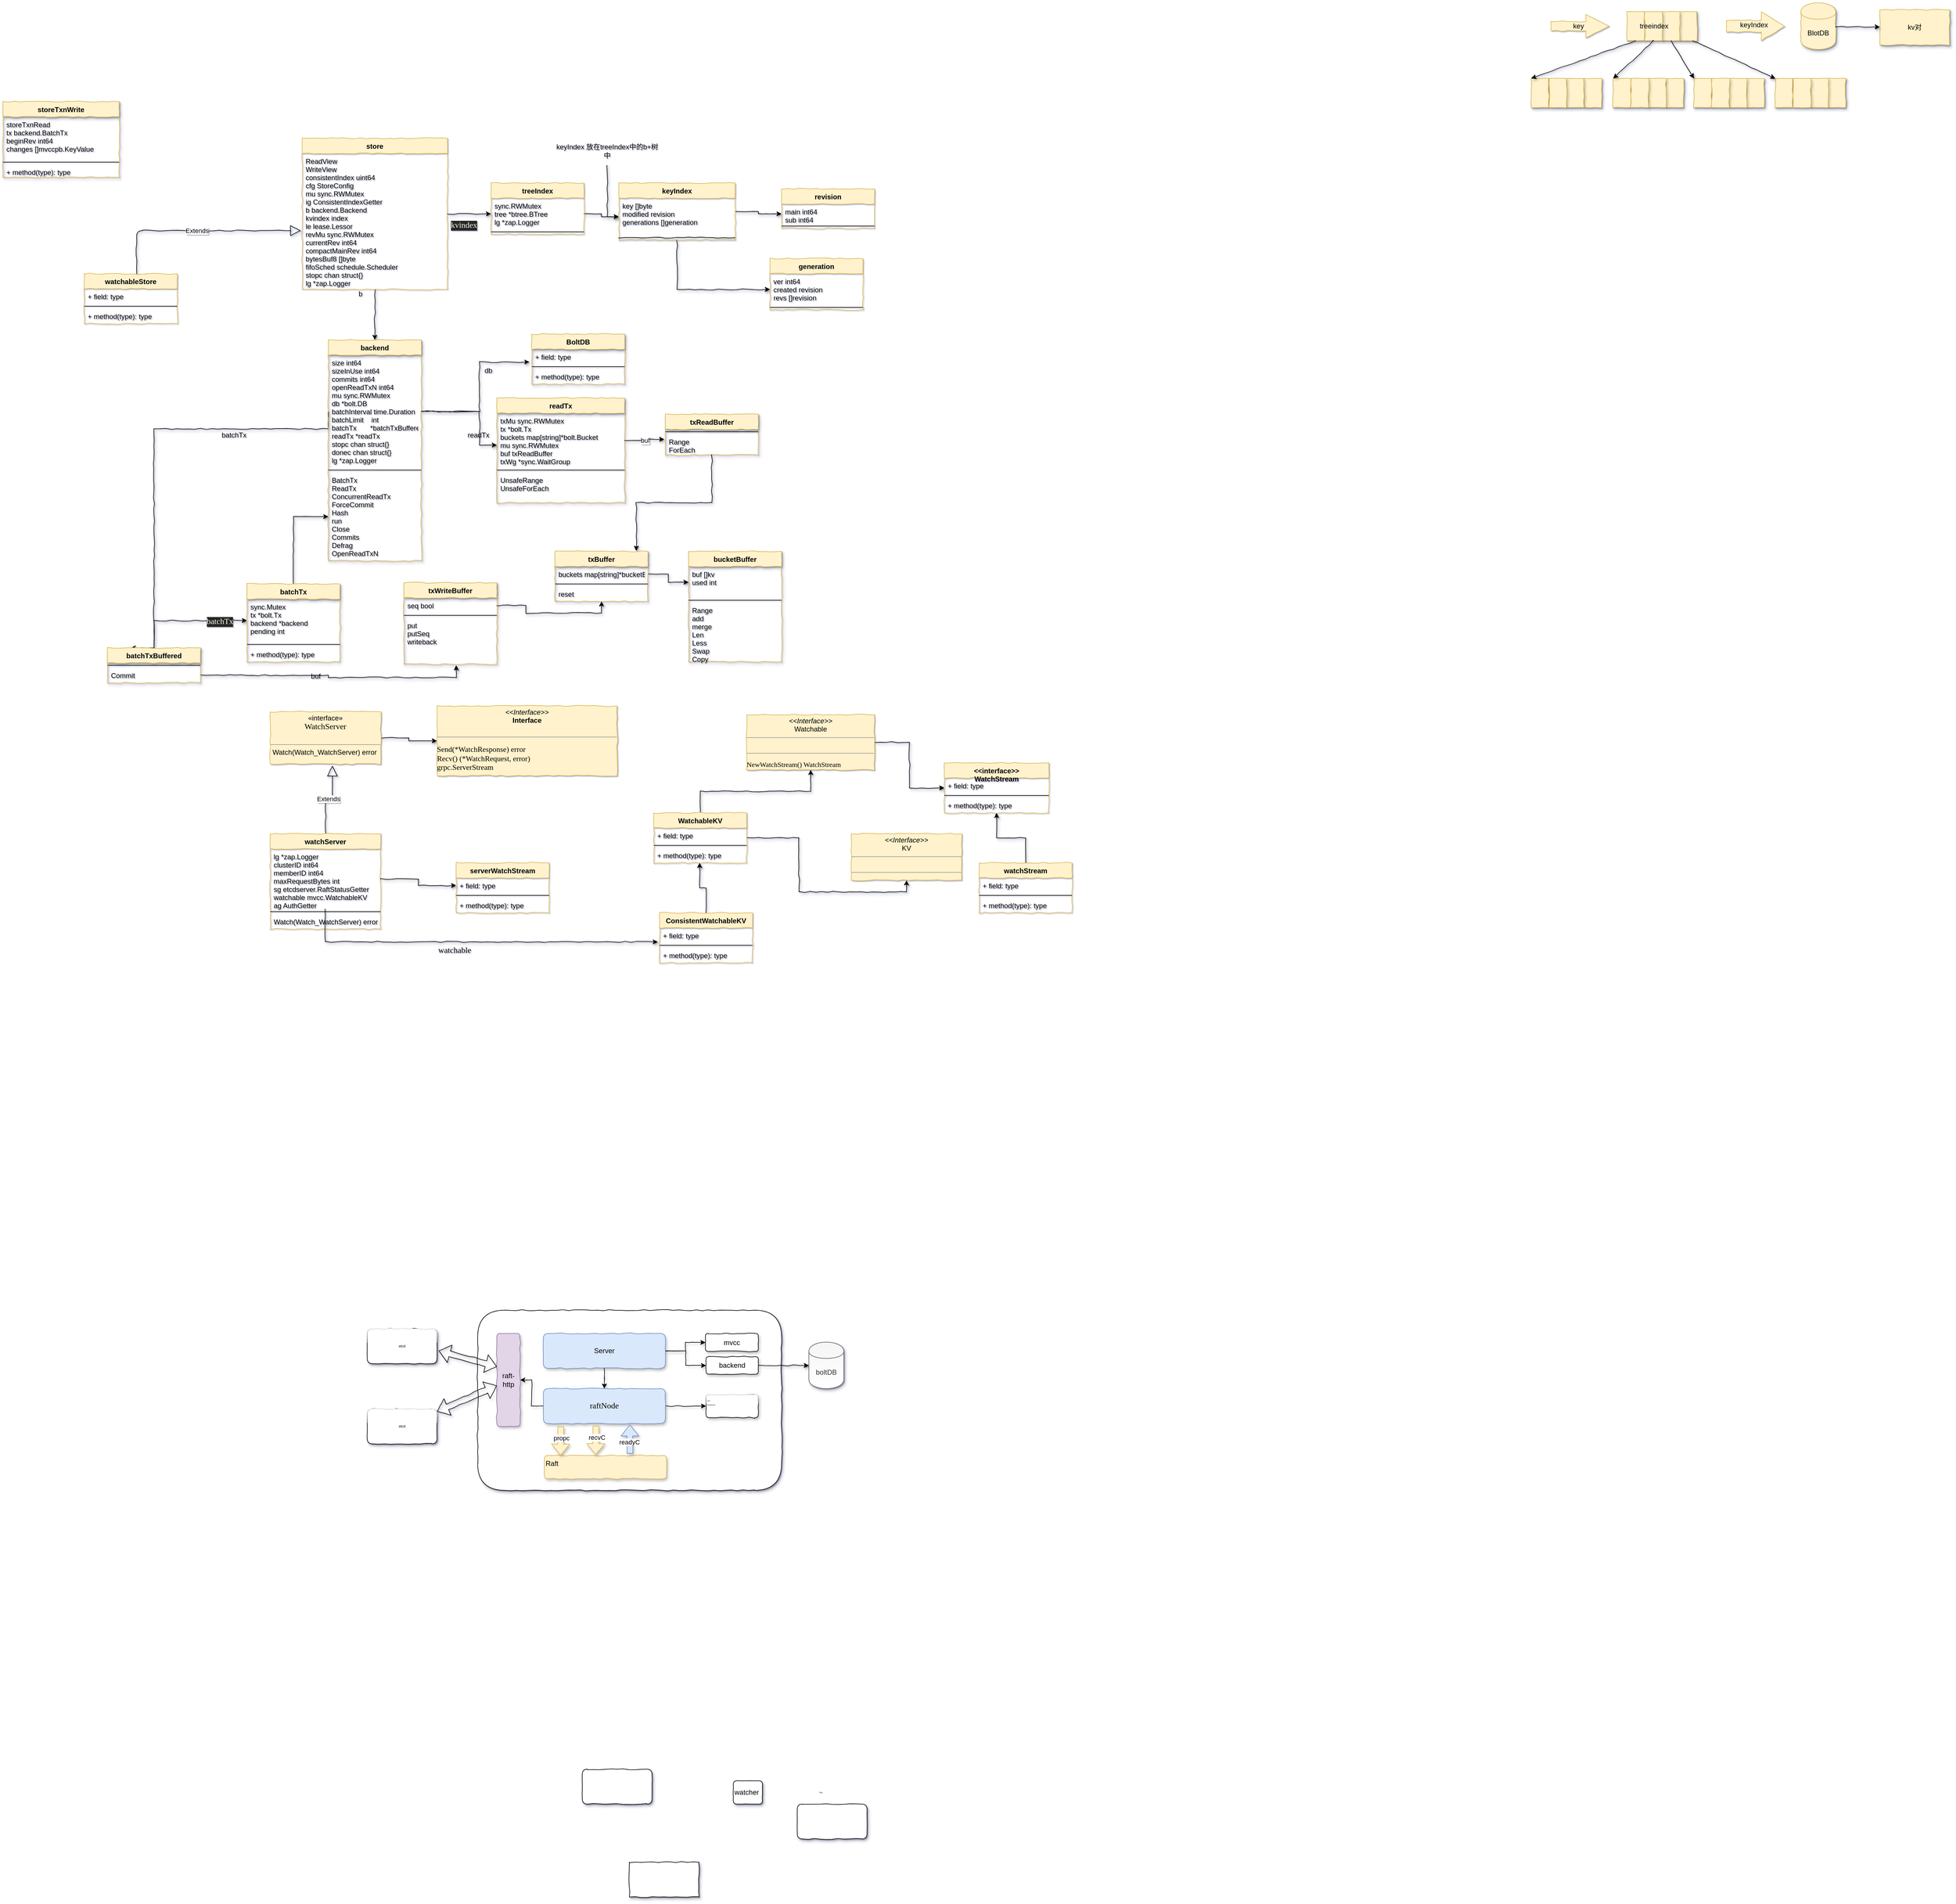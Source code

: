 <mxfile version="12.9.14" type="device"><diagram id="YYpADgyGNf01YSBMz-H-" name="Page-1"><mxGraphModel dx="946" dy="638" grid="1" gridSize="10" guides="1" tooltips="1" connect="1" arrows="1" fold="1" page="1" pageScale="1" pageWidth="827" pageHeight="1169" math="0" shadow="1"><root><mxCell id="0"/><mxCell id="1" parent="0"/><mxCell id="tEY06hBnk2AMG6W4lSy_-9" style="edgeStyle=orthogonalEdgeStyle;rounded=0;orthogonalLoop=1;jettySize=auto;html=1;entryX=0;entryY=0.5;entryDx=0;entryDy=0;startSize=26;shadow=1;comic=1;" parent="1" source="tEY06hBnk2AMG6W4lSy_-1" target="ZgzbX8fwMOgpQAN4xP2a-2" edge="1"><mxGeometry relative="1" as="geometry"/></mxCell><mxCell id="tEY06hBnk2AMG6W4lSy_-10" style="edgeStyle=orthogonalEdgeStyle;rounded=0;comic=1;orthogonalLoop=1;jettySize=auto;html=1;shadow=1;startSize=26;" parent="1" source="tEY06hBnk2AMG6W4lSy_-1" target="tEY06hBnk2AMG6W4lSy_-6" edge="1"><mxGeometry relative="1" as="geometry"/></mxCell><mxCell id="tEY06hBnk2AMG6W4lSy_-19" style="edgeStyle=orthogonalEdgeStyle;rounded=0;comic=1;orthogonalLoop=1;jettySize=auto;html=1;shadow=1;startSize=26;" parent="1" source="tEY06hBnk2AMG6W4lSy_-15" target="tEY06hBnk2AMG6W4lSy_-12" edge="1"><mxGeometry relative="1" as="geometry"/></mxCell><mxCell id="tEY06hBnk2AMG6W4lSy_-20" value="&lt;pre style=&quot;background-color: #272822 ; color: #f8f8f2 ; font-family: &amp;#34;droid sans mono&amp;#34; ; font-size: 10.5pt&quot;&gt;kvindex&lt;/pre&gt;" style="text;html=1;align=center;verticalAlign=middle;resizable=0;points=[];" parent="tEY06hBnk2AMG6W4lSy_-19" vertex="1" connectable="0"><mxGeometry x="-0.531" y="-10" relative="1" as="geometry"><mxPoint x="10" y="10" as="offset"/></mxGeometry></mxCell><mxCell id="tEY06hBnk2AMG6W4lSy_-21" style="edgeStyle=orthogonalEdgeStyle;rounded=0;comic=1;orthogonalLoop=1;jettySize=auto;html=1;entryX=0;entryY=0.5;entryDx=0;entryDy=0;shadow=1;startSize=26;" parent="1" source="tEY06hBnk2AMG6W4lSy_-12" target="tEY06hBnk2AMG6W4lSy_-2" edge="1"><mxGeometry relative="1" as="geometry"/></mxCell><mxCell id="tEY06hBnk2AMG6W4lSy_-23" style="edgeStyle=orthogonalEdgeStyle;rounded=0;comic=1;orthogonalLoop=1;jettySize=auto;html=1;shadow=1;startSize=26;entryX=0;entryY=0.5;entryDx=0;entryDy=0;" parent="1" source="tEY06hBnk2AMG6W4lSy_-22" target="tEY06hBnk2AMG6W4lSy_-2" edge="1"><mxGeometry relative="1" as="geometry"><mxPoint x="1120" y="670" as="targetPoint"/></mxGeometry></mxCell><mxCell id="tEY06hBnk2AMG6W4lSy_-22" value="keyIndex 放在treeIndex中的b+树中" style="text;html=1;strokeColor=none;fillColor=none;align=center;verticalAlign=middle;whiteSpace=wrap;rounded=0;shadow=0;glass=0;comic=1;startSize=26;" parent="1" vertex="1"><mxGeometry x="1030" y="530" width="180" height="50" as="geometry"/></mxCell><mxCell id="fdMj8zDqPNUGlwrtJAil-3" style="edgeStyle=orthogonalEdgeStyle;rounded=0;comic=1;orthogonalLoop=1;jettySize=auto;html=1;shadow=1;startSize=26;" parent="1" source="tEY06hBnk2AMG6W4lSy_-15" target="tEY06hBnk2AMG6W4lSy_-79" edge="1"><mxGeometry relative="1" as="geometry"/></mxCell><mxCell id="fdMj8zDqPNUGlwrtJAil-4" value="b" style="text;html=1;align=center;verticalAlign=middle;resizable=0;points=[];" parent="fdMj8zDqPNUGlwrtJAil-3" vertex="1" connectable="0"><mxGeometry x="-0.83" y="-1" relative="1" as="geometry"><mxPoint x="-24" as="offset"/></mxGeometry></mxCell><mxCell id="tEY06hBnk2AMG6W4lSy_-87" style="edgeStyle=orthogonalEdgeStyle;rounded=0;comic=1;orthogonalLoop=1;jettySize=auto;html=1;entryX=-0.025;entryY=0.846;entryDx=0;entryDy=0;entryPerimeter=0;shadow=1;" parent="1" source="tEY06hBnk2AMG6W4lSy_-80" target="tEY06hBnk2AMG6W4lSy_-84" edge="1"><mxGeometry relative="1" as="geometry"><Array as="points"><mxPoint x="900" y="1003"/><mxPoint x="900" y="918"/></Array></mxGeometry></mxCell><mxCell id="tEY06hBnk2AMG6W4lSy_-88" value="db" style="text;html=1;align=center;verticalAlign=middle;resizable=0;points=[];" parent="tEY06hBnk2AMG6W4lSy_-87" vertex="1" connectable="0"><mxGeometry x="-0.019" relative="1" as="geometry"><mxPoint x="15" y="-37" as="offset"/></mxGeometry></mxCell><mxCell id="tEY06hBnk2AMG6W4lSy_-97" style="edgeStyle=orthogonalEdgeStyle;rounded=0;comic=1;orthogonalLoop=1;jettySize=auto;html=1;entryX=0;entryY=0.5;entryDx=0;entryDy=0;shadow=1;" parent="1" source="tEY06hBnk2AMG6W4lSy_-89" target="tEY06hBnk2AMG6W4lSy_-82" edge="1"><mxGeometry relative="1" as="geometry"/></mxCell><mxCell id="tEY06hBnk2AMG6W4lSy_-102" style="edgeStyle=orthogonalEdgeStyle;rounded=0;comic=1;orthogonalLoop=1;jettySize=auto;html=1;entryX=0;entryY=0.5;entryDx=0;entryDy=0;shadow=1;" parent="1" source="tEY06hBnk2AMG6W4lSy_-98" target="tEY06hBnk2AMG6W4lSy_-90" edge="1"><mxGeometry relative="1" as="geometry"/></mxCell><mxCell id="tEY06hBnk2AMG6W4lSy_-130" value="&lt;pre style=&quot;background-color: #272822 ; color: #f8f8f2 ; font-family: &amp;#34;droid sans mono&amp;#34; ; font-size: 10.5pt&quot;&gt;batchTx&lt;/pre&gt;" style="text;html=1;align=center;verticalAlign=middle;resizable=0;points=[];" parent="tEY06hBnk2AMG6W4lSy_-102" vertex="1" connectable="0"><mxGeometry x="0.546" y="-2" relative="1" as="geometry"><mxPoint as="offset"/></mxGeometry></mxCell><mxCell id="tEY06hBnk2AMG6W4lSy_-103" style="edgeStyle=orthogonalEdgeStyle;rounded=0;comic=1;orthogonalLoop=1;jettySize=auto;html=1;shadow=1;" parent="1" source="tEY06hBnk2AMG6W4lSy_-101" edge="1"><mxGeometry relative="1" as="geometry"><mxPoint x="860" y="1440" as="targetPoint"/></mxGeometry></mxCell><mxCell id="tEY06hBnk2AMG6W4lSy_-104" value="buf" style="text;html=1;align=center;verticalAlign=middle;resizable=0;points=[];" parent="tEY06hBnk2AMG6W4lSy_-103" vertex="1" connectable="0"><mxGeometry x="-0.152" y="-2" relative="1" as="geometry"><mxPoint as="offset"/></mxGeometry></mxCell><mxCell id="tEY06hBnk2AMG6W4lSy_-109" style="edgeStyle=orthogonalEdgeStyle;rounded=0;comic=1;orthogonalLoop=1;jettySize=auto;html=1;entryX=0.5;entryY=1;entryDx=0;entryDy=0;shadow=1;" parent="1" source="tEY06hBnk2AMG6W4lSy_-94" target="tEY06hBnk2AMG6W4lSy_-105" edge="1"><mxGeometry relative="1" as="geometry"/></mxCell><mxCell id="tEY06hBnk2AMG6W4lSy_-116" style="edgeStyle=orthogonalEdgeStyle;rounded=0;comic=1;orthogonalLoop=1;jettySize=auto;html=1;shadow=1;" parent="1" source="tEY06hBnk2AMG6W4lSy_-106" target="tEY06hBnk2AMG6W4lSy_-111" edge="1"><mxGeometry relative="1" as="geometry"/></mxCell><mxCell id="tEY06hBnk2AMG6W4lSy_-117" style="edgeStyle=orthogonalEdgeStyle;rounded=0;comic=1;orthogonalLoop=1;jettySize=auto;html=1;shadow=1;exitX=0;exitY=0.5;exitDx=0;exitDy=0;entryX=0.25;entryY=0;entryDx=0;entryDy=0;" parent="1" source="tEY06hBnk2AMG6W4lSy_-80" target="tEY06hBnk2AMG6W4lSy_-98" edge="1"><mxGeometry relative="1" as="geometry"><mxPoint x="540" y="1300" as="targetPoint"/><Array as="points"><mxPoint x="640" y="1033"/><mxPoint x="340" y="1033"/><mxPoint x="340" y="1410"/></Array></mxGeometry></mxCell><mxCell id="tEY06hBnk2AMG6W4lSy_-131" value="&lt;span style=&quot;text-align: left&quot;&gt;batchTx&amp;nbsp;&lt;/span&gt;" style="text;html=1;align=center;verticalAlign=middle;resizable=0;points=[];" parent="tEY06hBnk2AMG6W4lSy_-117" vertex="1" connectable="0"><mxGeometry x="-0.489" relative="1" as="geometry"><mxPoint y="11" as="offset"/></mxGeometry></mxCell><mxCell id="tEY06hBnk2AMG6W4lSy_-124" value="" style="group" parent="1" vertex="1" connectable="0"><mxGeometry x="2710" y="300" width="720" height="180" as="geometry"/></mxCell><mxCell id="tEY06hBnk2AMG6W4lSy_-122" value="" style="group" parent="tEY06hBnk2AMG6W4lSy_-124" vertex="1" connectable="0"><mxGeometry width="720" height="180" as="geometry"/></mxCell><mxCell id="tEY06hBnk2AMG6W4lSy_-26" value="" style="html=1;shadow=0;dashed=0;align=center;verticalAlign=middle;shape=mxgraph.arrows2.arrow;dy=0.6;dx=40;notch=0;rounded=0;glass=0;comic=1;startSize=26;strokeColor=#d6b656;fillColor=#fff2cc;" parent="tEY06hBnk2AMG6W4lSy_-122" vertex="1"><mxGeometry x="34" y="20" width="100" height="40" as="geometry"/></mxCell><mxCell id="tEY06hBnk2AMG6W4lSy_-27" value="key" style="text;html=1;align=center;verticalAlign=middle;resizable=0;points=[];autosize=1;" parent="tEY06hBnk2AMG6W4lSy_-26" vertex="1"><mxGeometry x="32" y="10.286" width="30" height="20" as="geometry"/></mxCell><mxCell id="tEY06hBnk2AMG6W4lSy_-45" value="" style="html=1;dashed=0;whitespace=wrap;rounded=0;shadow=1;glass=0;comic=1;startSize=26;strokeColor=#d6b656;fillColor=#fff2cc;" parent="tEY06hBnk2AMG6W4lSy_-122" vertex="1"><mxGeometry x="232" y="130" width="30" height="50" as="geometry"/></mxCell><mxCell id="tEY06hBnk2AMG6W4lSy_-46" value="" style="html=1;dashed=0;whitespace=wrap;rounded=0;shadow=1;glass=0;comic=1;startSize=26;strokeColor=#d6b656;fillColor=#fff2cc;" parent="tEY06hBnk2AMG6W4lSy_-122" vertex="1"><mxGeometry x="202" y="130" width="30" height="50" as="geometry"/></mxCell><mxCell id="tEY06hBnk2AMG6W4lSy_-47" value="" style="html=1;dashed=0;whitespace=wrap;rounded=0;shadow=1;glass=0;comic=1;startSize=26;strokeColor=#d6b656;fillColor=#fff2cc;" parent="tEY06hBnk2AMG6W4lSy_-122" vertex="1"><mxGeometry x="141" y="130" width="30" height="50" as="geometry"/></mxCell><mxCell id="tEY06hBnk2AMG6W4lSy_-48" value="" style="html=1;dashed=0;whitespace=wrap;rounded=0;shadow=1;glass=0;comic=1;startSize=26;strokeColor=#d6b656;fillColor=#fff2cc;" parent="tEY06hBnk2AMG6W4lSy_-122" vertex="1"><mxGeometry x="172" y="130" width="30" height="50" as="geometry"/></mxCell><mxCell id="tEY06hBnk2AMG6W4lSy_-49" value="" style="html=1;dashed=0;whitespace=wrap;rounded=0;shadow=1;glass=0;comic=1;startSize=26;strokeColor=#d6b656;fillColor=#fff2cc;" parent="tEY06hBnk2AMG6W4lSy_-122" vertex="1"><mxGeometry x="371" y="130" width="30" height="50" as="geometry"/></mxCell><mxCell id="tEY06hBnk2AMG6W4lSy_-50" value="" style="html=1;dashed=0;whitespace=wrap;rounded=0;shadow=1;glass=0;comic=1;startSize=26;strokeColor=#d6b656;fillColor=#fff2cc;" parent="tEY06hBnk2AMG6W4lSy_-122" vertex="1"><mxGeometry x="341" y="130" width="30" height="50" as="geometry"/></mxCell><mxCell id="tEY06hBnk2AMG6W4lSy_-51" value="" style="html=1;dashed=0;whitespace=wrap;rounded=0;shadow=1;glass=0;comic=1;startSize=26;strokeColor=#d6b656;fillColor=#fff2cc;" parent="tEY06hBnk2AMG6W4lSy_-122" vertex="1"><mxGeometry x="280" y="130" width="30" height="50" as="geometry"/></mxCell><mxCell id="tEY06hBnk2AMG6W4lSy_-52" value="" style="html=1;dashed=0;whitespace=wrap;rounded=0;shadow=1;glass=0;comic=1;startSize=26;strokeColor=#d6b656;fillColor=#fff2cc;" parent="tEY06hBnk2AMG6W4lSy_-122" vertex="1"><mxGeometry x="311" y="130" width="30" height="50" as="geometry"/></mxCell><mxCell id="tEY06hBnk2AMG6W4lSy_-53" value="" style="html=1;dashed=0;whitespace=wrap;rounded=0;shadow=1;glass=0;comic=1;startSize=26;strokeColor=#d6b656;fillColor=#fff2cc;" parent="tEY06hBnk2AMG6W4lSy_-122" vertex="1"><mxGeometry x="511" y="130" width="30" height="50" as="geometry"/></mxCell><mxCell id="tEY06hBnk2AMG6W4lSy_-54" value="" style="html=1;dashed=0;whitespace=wrap;rounded=0;shadow=1;glass=0;comic=1;startSize=26;strokeColor=#d6b656;fillColor=#fff2cc;" parent="tEY06hBnk2AMG6W4lSy_-122" vertex="1"><mxGeometry x="481" y="130" width="30" height="50" as="geometry"/></mxCell><mxCell id="tEY06hBnk2AMG6W4lSy_-55" value="" style="html=1;dashed=0;whitespace=wrap;rounded=0;shadow=1;glass=0;comic=1;startSize=26;strokeColor=#d6b656;fillColor=#fff2cc;" parent="tEY06hBnk2AMG6W4lSy_-122" vertex="1"><mxGeometry x="420" y="130" width="30" height="50" as="geometry"/></mxCell><mxCell id="tEY06hBnk2AMG6W4lSy_-56" value="" style="html=1;dashed=0;whitespace=wrap;rounded=0;shadow=1;glass=0;comic=1;startSize=26;strokeColor=#d6b656;fillColor=#fff2cc;" parent="tEY06hBnk2AMG6W4lSy_-122" vertex="1"><mxGeometry x="451" y="130" width="30" height="50" as="geometry"/></mxCell><mxCell id="tEY06hBnk2AMG6W4lSy_-63" value="" style="html=1;shadow=0;dashed=0;align=center;verticalAlign=middle;shape=mxgraph.arrows2.arrow;dy=0.6;dx=40;notch=0;rounded=0;glass=0;comic=1;startSize=26;strokeColor=#d6b656;fillColor=#fff2cc;" parent="tEY06hBnk2AMG6W4lSy_-122" vertex="1"><mxGeometry x="336" y="15" width="100" height="50" as="geometry"/></mxCell><mxCell id="tEY06hBnk2AMG6W4lSy_-64" value="keyIndex" style="text;html=1;align=center;verticalAlign=middle;resizable=0;points=[];autosize=1;" parent="tEY06hBnk2AMG6W4lSy_-63" vertex="1"><mxGeometry x="17" y="12.857" width="60" height="20" as="geometry"/></mxCell><mxCell id="tEY06hBnk2AMG6W4lSy_-65" value="BlotDB" style="shape=cylinder;whiteSpace=wrap;html=1;boundedLbl=1;backgroundOutline=1;rounded=0;shadow=1;glass=0;comic=1;startSize=26;strokeColor=#d6b656;fillColor=#fff2cc;" parent="tEY06hBnk2AMG6W4lSy_-122" vertex="1"><mxGeometry x="464" width="60" height="80" as="geometry"/></mxCell><mxCell id="tEY06hBnk2AMG6W4lSy_-71" value="kv对" style="rounded=0;whiteSpace=wrap;html=1;shadow=1;glass=0;comic=1;startSize=26;strokeColor=#d6b656;fillColor=#fff2cc;" parent="tEY06hBnk2AMG6W4lSy_-122" vertex="1"><mxGeometry x="600" y="12" width="120" height="60" as="geometry"/></mxCell><mxCell id="tEY06hBnk2AMG6W4lSy_-72" style="edgeStyle=none;rounded=0;comic=1;orthogonalLoop=1;jettySize=auto;html=1;shadow=1;" parent="tEY06hBnk2AMG6W4lSy_-122" source="tEY06hBnk2AMG6W4lSy_-65" target="tEY06hBnk2AMG6W4lSy_-71" edge="1"><mxGeometry relative="1" as="geometry"/></mxCell><mxCell id="tEY06hBnk2AMG6W4lSy_-114" value="" style="group" parent="tEY06hBnk2AMG6W4lSy_-122" vertex="1" connectable="0"><mxGeometry x="164.5" y="15" width="121" height="50" as="geometry"/></mxCell><mxCell id="tEY06hBnk2AMG6W4lSy_-29" value="" style="html=1;dashed=0;whitespace=wrap;rounded=0;shadow=1;glass=0;comic=1;startSize=26;strokeColor=#d6b656;fillColor=#fff2cc;" parent="tEY06hBnk2AMG6W4lSy_-114" vertex="1"><mxGeometry x="91" width="30" height="50" as="geometry"/></mxCell><mxCell id="tEY06hBnk2AMG6W4lSy_-33" value="" style="html=1;dashed=0;whitespace=wrap;rounded=0;shadow=1;glass=0;comic=1;startSize=26;strokeColor=#d6b656;fillColor=#fff2cc;" parent="tEY06hBnk2AMG6W4lSy_-114" vertex="1"><mxGeometry x="61" width="30" height="50" as="geometry"/></mxCell><mxCell id="tEY06hBnk2AMG6W4lSy_-34" value="" style="html=1;dashed=0;whitespace=wrap;rounded=0;shadow=1;glass=0;comic=1;startSize=26;strokeColor=#d6b656;fillColor=#fff2cc;" parent="tEY06hBnk2AMG6W4lSy_-114" vertex="1"><mxGeometry width="30" height="50" as="geometry"/></mxCell><mxCell id="tEY06hBnk2AMG6W4lSy_-35" value="treeindex" style="html=1;dashed=0;whitespace=wrap;rounded=0;shadow=1;glass=0;comic=1;startSize=26;strokeColor=#d6b656;fillColor=#fff2cc;" parent="tEY06hBnk2AMG6W4lSy_-114" vertex="1"><mxGeometry x="31" width="30" height="50" as="geometry"/></mxCell><mxCell id="tEY06hBnk2AMG6W4lSy_-62" style="rounded=0;comic=1;orthogonalLoop=1;jettySize=auto;html=1;entryX=0;entryY=0;entryDx=0;entryDy=0;shadow=1;exitX=0.75;exitY=1;exitDx=0;exitDy=0;" parent="tEY06hBnk2AMG6W4lSy_-122" source="tEY06hBnk2AMG6W4lSy_-29" target="tEY06hBnk2AMG6W4lSy_-55" edge="1"><mxGeometry relative="1" as="geometry"/></mxCell><mxCell id="tEY06hBnk2AMG6W4lSy_-61" style="rounded=0;comic=1;orthogonalLoop=1;jettySize=auto;html=1;entryX=0;entryY=0;entryDx=0;entryDy=0;shadow=1;exitX=0.5;exitY=1;exitDx=0;exitDy=0;" parent="tEY06hBnk2AMG6W4lSy_-122" source="tEY06hBnk2AMG6W4lSy_-33" target="tEY06hBnk2AMG6W4lSy_-51" edge="1"><mxGeometry relative="1" as="geometry"/></mxCell><mxCell id="tEY06hBnk2AMG6W4lSy_-60" style="rounded=0;comic=1;orthogonalLoop=1;jettySize=auto;html=1;entryX=0;entryY=0;entryDx=0;entryDy=0;shadow=1;exitX=0.5;exitY=1;exitDx=0;exitDy=0;" parent="tEY06hBnk2AMG6W4lSy_-122" source="tEY06hBnk2AMG6W4lSy_-35" target="tEY06hBnk2AMG6W4lSy_-47" edge="1"><mxGeometry relative="1" as="geometry"/></mxCell><mxCell id="tEY06hBnk2AMG6W4lSy_-115" value="" style="group" parent="tEY06hBnk2AMG6W4lSy_-122" vertex="1" connectable="0"><mxGeometry y="130" width="121" height="50" as="geometry"/></mxCell><mxCell id="tEY06hBnk2AMG6W4lSy_-41" value="" style="html=1;dashed=0;whitespace=wrap;rounded=0;shadow=1;glass=0;comic=1;startSize=26;strokeColor=#d6b656;fillColor=#fff2cc;" parent="tEY06hBnk2AMG6W4lSy_-115" vertex="1"><mxGeometry x="91" width="30" height="50" as="geometry"/></mxCell><mxCell id="tEY06hBnk2AMG6W4lSy_-42" value="" style="html=1;dashed=0;whitespace=wrap;rounded=0;shadow=1;glass=0;comic=1;startSize=26;strokeColor=#d6b656;fillColor=#fff2cc;" parent="tEY06hBnk2AMG6W4lSy_-115" vertex="1"><mxGeometry x="61" width="30" height="50" as="geometry"/></mxCell><mxCell id="tEY06hBnk2AMG6W4lSy_-43" value="" style="html=1;dashed=0;whitespace=wrap;rounded=0;shadow=1;glass=0;comic=1;startSize=26;strokeColor=#d6b656;fillColor=#fff2cc;" parent="tEY06hBnk2AMG6W4lSy_-115" vertex="1"><mxGeometry width="30" height="50" as="geometry"/></mxCell><mxCell id="tEY06hBnk2AMG6W4lSy_-44" value="" style="html=1;dashed=0;whitespace=wrap;rounded=0;shadow=1;glass=0;comic=1;startSize=26;strokeColor=#d6b656;fillColor=#fff2cc;" parent="tEY06hBnk2AMG6W4lSy_-115" vertex="1"><mxGeometry x="31" width="30" height="50" as="geometry"/></mxCell><mxCell id="tEY06hBnk2AMG6W4lSy_-59" style="rounded=0;comic=1;orthogonalLoop=1;jettySize=auto;html=1;entryX=0;entryY=0;entryDx=0;entryDy=0;shadow=1;exitX=0.5;exitY=1;exitDx=0;exitDy=0;" parent="tEY06hBnk2AMG6W4lSy_-122" source="tEY06hBnk2AMG6W4lSy_-34" target="tEY06hBnk2AMG6W4lSy_-43" edge="1"><mxGeometry relative="1" as="geometry"/></mxCell><mxCell id="tEY06hBnk2AMG6W4lSy_-11" value="treeIndex" style="swimlane;fontStyle=1;align=center;verticalAlign=top;childLayout=stackLayout;horizontal=1;startSize=26;horizontalStack=0;resizeParent=1;resizeParentMax=0;resizeLast=0;collapsible=1;marginBottom=0;rounded=0;shadow=0;glass=0;comic=1;strokeColor=#d6b656;fillColor=#fff2cc;" parent="1" vertex="1"><mxGeometry x="920" y="610" width="160" height="88" as="geometry"/></mxCell><mxCell id="tEY06hBnk2AMG6W4lSy_-12" value="sync.RWMutex&#10;tree *btree.BTree&#10;lg   *zap.Logger" style="text;strokeColor=none;fillColor=none;align=left;verticalAlign=top;spacingLeft=4;spacingRight=4;overflow=hidden;rotatable=0;points=[[0,0.5],[1,0.5]];portConstraint=eastwest;" parent="tEY06hBnk2AMG6W4lSy_-11" vertex="1"><mxGeometry y="26" width="160" height="54" as="geometry"/></mxCell><mxCell id="tEY06hBnk2AMG6W4lSy_-13" value="" style="line;strokeWidth=1;fillColor=none;align=left;verticalAlign=middle;spacingTop=-1;spacingLeft=3;spacingRight=3;rotatable=0;labelPosition=right;points=[];portConstraint=eastwest;" parent="tEY06hBnk2AMG6W4lSy_-11" vertex="1"><mxGeometry y="80" width="160" height="8" as="geometry"/></mxCell><mxCell id="tEY06hBnk2AMG6W4lSy_-1" value="keyIndex" style="swimlane;fontStyle=1;align=center;verticalAlign=top;childLayout=stackLayout;horizontal=1;startSize=26;horizontalStack=0;resizeParent=1;resizeParentMax=0;resizeLast=0;collapsible=1;marginBottom=0;rounded=0;shadow=0;glass=0;comic=1;strokeColor=#d6b656;fillColor=#fff2cc;" parent="1" vertex="1"><mxGeometry x="1140" y="610" width="200" height="98" as="geometry"/></mxCell><mxCell id="tEY06hBnk2AMG6W4lSy_-2" value="key         []byte&#10;    modified    revision&#10;    generations []generation" style="text;strokeColor=none;fillColor=none;align=left;verticalAlign=top;spacingLeft=4;spacingRight=4;overflow=hidden;rotatable=0;points=[[0,0.5],[1,0.5]];portConstraint=eastwest;" parent="tEY06hBnk2AMG6W4lSy_-1" vertex="1"><mxGeometry y="26" width="200" height="64" as="geometry"/></mxCell><mxCell id="tEY06hBnk2AMG6W4lSy_-25" value="" style="line;strokeWidth=1;fillColor=none;align=left;verticalAlign=middle;spacingTop=-1;spacingLeft=3;spacingRight=3;rotatable=0;labelPosition=right;points=[];portConstraint=eastwest;rounded=0;shadow=1;glass=0;comic=1;startSize=26;" parent="tEY06hBnk2AMG6W4lSy_-1" vertex="1"><mxGeometry y="90" width="200" height="8" as="geometry"/></mxCell><mxCell id="tEY06hBnk2AMG6W4lSy_-3" value="" style="line;strokeWidth=1;fillColor=none;align=left;verticalAlign=middle;spacingTop=-1;spacingLeft=3;spacingRight=3;rotatable=0;labelPosition=right;points=[];portConstraint=eastwest;" parent="tEY06hBnk2AMG6W4lSy_-1" vertex="1"><mxGeometry y="98" width="200" as="geometry"/></mxCell><mxCell id="tEY06hBnk2AMG6W4lSy_-5" value="generation" style="swimlane;fontStyle=1;align=center;verticalAlign=top;childLayout=stackLayout;horizontal=1;startSize=26;horizontalStack=0;resizeParent=1;resizeParentMax=0;resizeLast=0;collapsible=1;marginBottom=0;rounded=0;shadow=0;glass=0;comic=1;strokeColor=#d6b656;fillColor=#fff2cc;" parent="1" vertex="1"><mxGeometry x="1400" y="740" width="160" height="88" as="geometry"/></mxCell><mxCell id="tEY06hBnk2AMG6W4lSy_-6" value="ver     int64&#10;    created revision&#10;    revs    []revision" style="text;strokeColor=none;fillColor=none;align=left;verticalAlign=top;spacingLeft=4;spacingRight=4;overflow=hidden;rotatable=0;points=[[0,0.5],[1,0.5]];portConstraint=eastwest;" parent="tEY06hBnk2AMG6W4lSy_-5" vertex="1"><mxGeometry y="26" width="160" height="54" as="geometry"/></mxCell><mxCell id="tEY06hBnk2AMG6W4lSy_-7" value="" style="line;strokeWidth=1;fillColor=none;align=left;verticalAlign=middle;spacingTop=-1;spacingLeft=3;spacingRight=3;rotatable=0;labelPosition=right;points=[];portConstraint=eastwest;" parent="tEY06hBnk2AMG6W4lSy_-5" vertex="1"><mxGeometry y="80" width="160" height="8" as="geometry"/></mxCell><mxCell id="ZgzbX8fwMOgpQAN4xP2a-1" value="revision" style="swimlane;fontStyle=1;align=center;verticalAlign=top;childLayout=stackLayout;horizontal=1;startSize=26;horizontalStack=0;resizeParent=1;resizeParentMax=0;resizeLast=0;collapsible=1;marginBottom=0;rounded=0;glass=0;swimlaneFillColor=none;labelBackgroundColor=none;labelBorderColor=none;shadow=0;fillColor=#fff2cc;strokeColor=#d6b656;gradientColor=none;comic=1;" parent="1" vertex="1"><mxGeometry x="1420" y="620" width="160" height="68" as="geometry"/></mxCell><mxCell id="ZgzbX8fwMOgpQAN4xP2a-2" value="main int64&#10;sub int64" style="text;strokeColor=none;fillColor=none;align=left;verticalAlign=top;spacingLeft=4;spacingRight=4;overflow=hidden;rotatable=0;points=[[0,0.5],[1,0.5]];portConstraint=eastwest;gradientColor=none;" parent="ZgzbX8fwMOgpQAN4xP2a-1" vertex="1"><mxGeometry y="26" width="160" height="34" as="geometry"/></mxCell><mxCell id="ZgzbX8fwMOgpQAN4xP2a-3" value="" style="line;strokeWidth=1;fillColor=none;align=left;verticalAlign=middle;spacingTop=-1;spacingLeft=3;spacingRight=3;rotatable=0;labelPosition=right;points=[];portConstraint=eastwest;gradientColor=none;" parent="ZgzbX8fwMOgpQAN4xP2a-1" vertex="1"><mxGeometry y="60" width="160" height="8" as="geometry"/></mxCell><mxCell id="tEY06hBnk2AMG6W4lSy_-74" value="storeTxnWrite" style="swimlane;fontStyle=1;align=center;verticalAlign=top;childLayout=stackLayout;horizontal=1;startSize=26;horizontalStack=0;resizeParent=1;resizeParentMax=0;resizeLast=0;collapsible=1;marginBottom=0;rounded=0;shadow=1;glass=0;comic=1;strokeColor=#d6b656;fillColor=#fff2cc;" parent="1" vertex="1"><mxGeometry x="80" y="470" width="200" height="130" as="geometry"/></mxCell><mxCell id="tEY06hBnk2AMG6W4lSy_-75" value="storeTxnRead&#10;tx backend.BatchTx&#10;beginRev int64&#10;changes  []mvccpb.KeyValue" style="text;strokeColor=none;fillColor=none;align=left;verticalAlign=top;spacingLeft=4;spacingRight=4;overflow=hidden;rotatable=0;points=[[0,0.5],[1,0.5]];portConstraint=eastwest;" parent="tEY06hBnk2AMG6W4lSy_-74" vertex="1"><mxGeometry y="26" width="200" height="74" as="geometry"/></mxCell><mxCell id="tEY06hBnk2AMG6W4lSy_-76" value="" style="line;strokeWidth=1;fillColor=none;align=left;verticalAlign=middle;spacingTop=-1;spacingLeft=3;spacingRight=3;rotatable=0;labelPosition=right;points=[];portConstraint=eastwest;" parent="tEY06hBnk2AMG6W4lSy_-74" vertex="1"><mxGeometry y="100" width="200" height="8" as="geometry"/></mxCell><mxCell id="tEY06hBnk2AMG6W4lSy_-77" value="+ method(type): type" style="text;strokeColor=none;fillColor=none;align=left;verticalAlign=top;spacingLeft=4;spacingRight=4;overflow=hidden;rotatable=0;points=[[0,0.5],[1,0.5]];portConstraint=eastwest;" parent="tEY06hBnk2AMG6W4lSy_-74" vertex="1"><mxGeometry y="108" width="200" height="22" as="geometry"/></mxCell><mxCell id="tEY06hBnk2AMG6W4lSy_-15" value="store" style="swimlane;fontStyle=1;align=center;verticalAlign=top;childLayout=stackLayout;horizontal=1;startSize=26;horizontalStack=0;resizeParent=1;resizeParentMax=0;resizeLast=0;collapsible=1;marginBottom=0;rounded=0;shadow=0;glass=0;comic=1;strokeColor=#d6b656;fillColor=#fff2cc;" parent="1" vertex="1"><mxGeometry x="595" y="533" width="250" height="260" as="geometry"/></mxCell><mxCell id="tEY06hBnk2AMG6W4lSy_-16" value="ReadView&#10;WriteView&#10;consistentIndex uint64&#10;cfg StoreConfig&#10;mu sync.RWMutex&#10;ig ConsistentIndexGetter&#10;b       backend.Backend&#10;kvindex index&#10;le lease.Lessor&#10;revMu sync.RWMutex&#10;currentRev int64&#10;compactMainRev int64&#10;bytesBuf8 []byte&#10;fifoSched schedule.Scheduler&#10;stopc chan struct{}&#10;lg *zap.Logger" style="text;strokeColor=none;fillColor=none;align=left;verticalAlign=top;spacingLeft=4;spacingRight=4;overflow=hidden;rotatable=0;points=[[0,0.5],[1,0.5]];portConstraint=eastwest;" parent="tEY06hBnk2AMG6W4lSy_-15" vertex="1"><mxGeometry y="26" width="250" height="234" as="geometry"/></mxCell><mxCell id="tEY06hBnk2AMG6W4lSy_-89" value="batchTx" style="swimlane;fontStyle=1;align=center;verticalAlign=top;childLayout=stackLayout;horizontal=1;startSize=26;horizontalStack=0;resizeParent=1;resizeParentMax=0;resizeLast=0;collapsible=1;marginBottom=0;rounded=0;shadow=1;glass=0;comic=1;strokeColor=#d6b656;fillColor=#fff2cc;" parent="1" vertex="1"><mxGeometry x="500" y="1300" width="160" height="134" as="geometry"/></mxCell><mxCell id="tEY06hBnk2AMG6W4lSy_-90" value="sync.Mutex&#10;tx      *bolt.Tx&#10;backend *backend&#10;pending int" style="text;strokeColor=none;fillColor=none;align=left;verticalAlign=top;spacingLeft=4;spacingRight=4;overflow=hidden;rotatable=0;points=[[0,0.5],[1,0.5]];portConstraint=eastwest;" parent="tEY06hBnk2AMG6W4lSy_-89" vertex="1"><mxGeometry y="26" width="160" height="74" as="geometry"/></mxCell><mxCell id="tEY06hBnk2AMG6W4lSy_-91" value="" style="line;strokeWidth=1;fillColor=none;align=left;verticalAlign=middle;spacingTop=-1;spacingLeft=3;spacingRight=3;rotatable=0;labelPosition=right;points=[];portConstraint=eastwest;" parent="tEY06hBnk2AMG6W4lSy_-89" vertex="1"><mxGeometry y="100" width="160" height="8" as="geometry"/></mxCell><mxCell id="tEY06hBnk2AMG6W4lSy_-92" value="+ method(type): type" style="text;strokeColor=none;fillColor=none;align=left;verticalAlign=top;spacingLeft=4;spacingRight=4;overflow=hidden;rotatable=0;points=[[0,0.5],[1,0.5]];portConstraint=eastwest;" parent="tEY06hBnk2AMG6W4lSy_-89" vertex="1"><mxGeometry y="108" width="160" height="26" as="geometry"/></mxCell><mxCell id="tEY06hBnk2AMG6W4lSy_-93" value="txWriteBuffer" style="swimlane;fontStyle=1;align=center;verticalAlign=top;childLayout=stackLayout;horizontal=1;startSize=26;horizontalStack=0;resizeParent=1;resizeParentMax=0;resizeLast=0;collapsible=1;marginBottom=0;rounded=0;shadow=1;glass=0;comic=1;strokeColor=#d6b656;fillColor=#fff2cc;" parent="1" vertex="1"><mxGeometry x="770" y="1298" width="160" height="140" as="geometry"/></mxCell><mxCell id="tEY06hBnk2AMG6W4lSy_-94" value="seq bool" style="text;strokeColor=none;fillColor=none;align=left;verticalAlign=top;spacingLeft=4;spacingRight=4;overflow=hidden;rotatable=0;points=[[0,0.5],[1,0.5]];portConstraint=eastwest;" parent="tEY06hBnk2AMG6W4lSy_-93" vertex="1"><mxGeometry y="26" width="160" height="26" as="geometry"/></mxCell><mxCell id="tEY06hBnk2AMG6W4lSy_-95" value="" style="line;strokeWidth=1;fillColor=none;align=left;verticalAlign=middle;spacingTop=-1;spacingLeft=3;spacingRight=3;rotatable=0;labelPosition=right;points=[];portConstraint=eastwest;" parent="tEY06hBnk2AMG6W4lSy_-93" vertex="1"><mxGeometry y="52" width="160" height="8" as="geometry"/></mxCell><mxCell id="tEY06hBnk2AMG6W4lSy_-96" value="put&#10;putSeq&#10;writeback" style="text;strokeColor=none;fillColor=none;align=left;verticalAlign=top;spacingLeft=4;spacingRight=4;overflow=hidden;rotatable=0;points=[[0,0.5],[1,0.5]];portConstraint=eastwest;" parent="tEY06hBnk2AMG6W4lSy_-93" vertex="1"><mxGeometry y="60" width="160" height="80" as="geometry"/></mxCell><mxCell id="tEY06hBnk2AMG6W4lSy_-98" value="batchTxBuffered" style="swimlane;fontStyle=1;align=center;verticalAlign=top;childLayout=stackLayout;horizontal=1;startSize=26;horizontalStack=0;resizeParent=1;resizeParentMax=0;resizeLast=0;collapsible=1;marginBottom=0;rounded=0;shadow=1;glass=0;comic=1;strokeColor=#d6b656;fillColor=#fff2cc;" parent="1" vertex="1"><mxGeometry x="260" y="1410" width="160" height="60" as="geometry"/></mxCell><mxCell id="tEY06hBnk2AMG6W4lSy_-100" value="" style="line;strokeWidth=1;fillColor=none;align=left;verticalAlign=middle;spacingTop=-1;spacingLeft=3;spacingRight=3;rotatable=0;labelPosition=right;points=[];portConstraint=eastwest;" parent="tEY06hBnk2AMG6W4lSy_-98" vertex="1"><mxGeometry y="26" width="160" height="8" as="geometry"/></mxCell><mxCell id="tEY06hBnk2AMG6W4lSy_-101" value="Commit" style="text;strokeColor=none;fillColor=none;align=left;verticalAlign=top;spacingLeft=4;spacingRight=4;overflow=hidden;rotatable=0;points=[[0,0.5],[1,0.5]];portConstraint=eastwest;" parent="tEY06hBnk2AMG6W4lSy_-98" vertex="1"><mxGeometry y="34" width="160" height="26" as="geometry"/></mxCell><mxCell id="tEY06hBnk2AMG6W4lSy_-79" value="backend" style="swimlane;fontStyle=1;align=center;verticalAlign=top;childLayout=stackLayout;horizontal=1;startSize=26;horizontalStack=0;resizeParent=1;resizeParentMax=0;resizeLast=0;collapsible=1;marginBottom=0;rounded=0;shadow=1;glass=0;comic=1;strokeColor=#d6b656;fillColor=#fff2cc;" parent="1" vertex="1"><mxGeometry x="640" y="880" width="160" height="380" as="geometry"/></mxCell><mxCell id="tEY06hBnk2AMG6W4lSy_-80" value="size int64&#10;sizeInUse int64&#10;commits int64&#10;openReadTxN int64&#10;mu sync.RWMutex&#10;db *bolt.DB&#10;batchInterval time.Duration&#10;batchLimit    int&#10;batchTx       *batchTxBuffered&#10;readTx *readTx&#10;stopc chan struct{}&#10;donec chan struct{}&#10;lg *zap.Logger" style="text;strokeColor=none;fillColor=none;align=left;verticalAlign=top;spacingLeft=4;spacingRight=4;overflow=hidden;rotatable=0;points=[[0,0.5],[1,0.5]];portConstraint=eastwest;" parent="tEY06hBnk2AMG6W4lSy_-79" vertex="1"><mxGeometry y="26" width="160" height="194" as="geometry"/></mxCell><mxCell id="tEY06hBnk2AMG6W4lSy_-81" value="" style="line;strokeWidth=1;fillColor=none;align=left;verticalAlign=middle;spacingTop=-1;spacingLeft=3;spacingRight=3;rotatable=0;labelPosition=right;points=[];portConstraint=eastwest;" parent="tEY06hBnk2AMG6W4lSy_-79" vertex="1"><mxGeometry y="220" width="160" height="8" as="geometry"/></mxCell><mxCell id="tEY06hBnk2AMG6W4lSy_-82" value="BatchTx&#10;ReadTx&#10;ConcurrentReadTx&#10;ForceCommit&#10;Hash&#10;run&#10;Close&#10;Commits&#10;Defrag&#10;OpenReadTxN" style="text;strokeColor=none;fillColor=none;align=left;verticalAlign=top;spacingLeft=4;spacingRight=4;overflow=hidden;rotatable=0;points=[[0,0.5],[1,0.5]];portConstraint=eastwest;" parent="tEY06hBnk2AMG6W4lSy_-79" vertex="1"><mxGeometry y="228" width="160" height="152" as="geometry"/></mxCell><mxCell id="tEY06hBnk2AMG6W4lSy_-83" value="BoltDB&#10;" style="swimlane;fontStyle=1;align=center;verticalAlign=top;childLayout=stackLayout;horizontal=1;startSize=26;horizontalStack=0;resizeParent=1;resizeParentMax=0;resizeLast=0;collapsible=1;marginBottom=0;rounded=0;shadow=1;glass=0;comic=1;strokeColor=#d6b656;fillColor=#fff2cc;" parent="1" vertex="1"><mxGeometry x="990" y="870" width="160" height="86" as="geometry"/></mxCell><mxCell id="tEY06hBnk2AMG6W4lSy_-84" value="+ field: type" style="text;strokeColor=none;fillColor=none;align=left;verticalAlign=top;spacingLeft=4;spacingRight=4;overflow=hidden;rotatable=0;points=[[0,0.5],[1,0.5]];portConstraint=eastwest;" parent="tEY06hBnk2AMG6W4lSy_-83" vertex="1"><mxGeometry y="26" width="160" height="26" as="geometry"/></mxCell><mxCell id="tEY06hBnk2AMG6W4lSy_-85" value="" style="line;strokeWidth=1;fillColor=none;align=left;verticalAlign=middle;spacingTop=-1;spacingLeft=3;spacingRight=3;rotatable=0;labelPosition=right;points=[];portConstraint=eastwest;" parent="tEY06hBnk2AMG6W4lSy_-83" vertex="1"><mxGeometry y="52" width="160" height="8" as="geometry"/></mxCell><mxCell id="tEY06hBnk2AMG6W4lSy_-86" value="+ method(type): type" style="text;strokeColor=none;fillColor=none;align=left;verticalAlign=top;spacingLeft=4;spacingRight=4;overflow=hidden;rotatable=0;points=[[0,0.5],[1,0.5]];portConstraint=eastwest;" parent="tEY06hBnk2AMG6W4lSy_-83" vertex="1"><mxGeometry y="60" width="160" height="26" as="geometry"/></mxCell><mxCell id="tEY06hBnk2AMG6W4lSy_-118" value="readTx" style="swimlane;fontStyle=1;align=center;verticalAlign=top;childLayout=stackLayout;horizontal=1;startSize=26;horizontalStack=0;resizeParent=1;resizeParentMax=0;resizeLast=0;collapsible=1;marginBottom=0;rounded=0;shadow=1;glass=0;comic=1;strokeColor=#d6b656;fillColor=#fff2cc;" parent="1" vertex="1"><mxGeometry x="930" y="980" width="220" height="180" as="geometry"/></mxCell><mxCell id="tEY06hBnk2AMG6W4lSy_-119" value="txMu    sync.RWMutex&#10;tx      *bolt.Tx&#10;buckets map[string]*bolt.Bucket&#10;mu  sync.RWMutex&#10;buf txReadBuffer&#10;txWg *sync.WaitGroup" style="text;strokeColor=none;fillColor=none;align=left;verticalAlign=top;spacingLeft=4;spacingRight=4;overflow=hidden;rotatable=0;points=[[0,0.5],[1,0.5]];portConstraint=eastwest;" parent="tEY06hBnk2AMG6W4lSy_-118" vertex="1"><mxGeometry y="26" width="220" height="94" as="geometry"/></mxCell><mxCell id="tEY06hBnk2AMG6W4lSy_-120" value="" style="line;strokeWidth=1;fillColor=none;align=left;verticalAlign=middle;spacingTop=-1;spacingLeft=3;spacingRight=3;rotatable=0;labelPosition=right;points=[];portConstraint=eastwest;" parent="tEY06hBnk2AMG6W4lSy_-118" vertex="1"><mxGeometry y="120" width="220" height="8" as="geometry"/></mxCell><mxCell id="tEY06hBnk2AMG6W4lSy_-121" value="UnsafeRange&#10;UnsafeForEach" style="text;strokeColor=none;fillColor=none;align=left;verticalAlign=top;spacingLeft=4;spacingRight=4;overflow=hidden;rotatable=0;points=[[0,0.5],[1,0.5]];portConstraint=eastwest;" parent="tEY06hBnk2AMG6W4lSy_-118" vertex="1"><mxGeometry y="128" width="220" height="52" as="geometry"/></mxCell><mxCell id="tEY06hBnk2AMG6W4lSy_-134" value="txReadBuffer" style="swimlane;fontStyle=1;align=center;verticalAlign=top;childLayout=stackLayout;horizontal=1;startSize=26;horizontalStack=0;resizeParent=1;resizeParentMax=0;resizeLast=0;collapsible=1;marginBottom=0;rounded=0;shadow=1;glass=0;comic=1;strokeColor=#d6b656;fillColor=#fff2cc;" parent="1" vertex="1"><mxGeometry x="1220" y="1008" width="160" height="70" as="geometry"/></mxCell><mxCell id="tEY06hBnk2AMG6W4lSy_-136" value="" style="line;strokeWidth=1;fillColor=none;align=left;verticalAlign=middle;spacingTop=-1;spacingLeft=3;spacingRight=3;rotatable=0;labelPosition=right;points=[];portConstraint=eastwest;" parent="tEY06hBnk2AMG6W4lSy_-134" vertex="1"><mxGeometry y="26" width="160" height="8" as="geometry"/></mxCell><mxCell id="tEY06hBnk2AMG6W4lSy_-137" value="Range&#10;ForEach" style="text;strokeColor=none;fillColor=none;align=left;verticalAlign=top;spacingLeft=4;spacingRight=4;overflow=hidden;rotatable=0;points=[[0,0.5],[1,0.5]];portConstraint=eastwest;" parent="tEY06hBnk2AMG6W4lSy_-134" vertex="1"><mxGeometry y="34" width="160" height="36" as="geometry"/></mxCell><mxCell id="tEY06hBnk2AMG6W4lSy_-138" style="edgeStyle=orthogonalEdgeStyle;rounded=0;comic=1;orthogonalLoop=1;jettySize=auto;html=1;entryX=0.875;entryY=-0.012;entryDx=0;entryDy=0;entryPerimeter=0;shadow=1;" parent="1" source="tEY06hBnk2AMG6W4lSy_-137" target="tEY06hBnk2AMG6W4lSy_-105" edge="1"><mxGeometry relative="1" as="geometry"><Array as="points"><mxPoint x="1300" y="1160"/><mxPoint x="1170" y="1160"/></Array></mxGeometry></mxCell><mxCell id="tEY06hBnk2AMG6W4lSy_-139" value="buf" style="edgeStyle=orthogonalEdgeStyle;rounded=0;comic=1;orthogonalLoop=1;jettySize=auto;html=1;entryX=-0.012;entryY=0.25;entryDx=0;entryDy=0;entryPerimeter=0;shadow=1;" parent="1" source="tEY06hBnk2AMG6W4lSy_-119" target="tEY06hBnk2AMG6W4lSy_-137" edge="1"><mxGeometry relative="1" as="geometry"/></mxCell><mxCell id="tEY06hBnk2AMG6W4lSy_-140" style="edgeStyle=orthogonalEdgeStyle;rounded=0;comic=1;orthogonalLoop=1;jettySize=auto;html=1;entryX=0;entryY=0.585;entryDx=0;entryDy=0;entryPerimeter=0;shadow=1;" parent="1" source="tEY06hBnk2AMG6W4lSy_-80" target="tEY06hBnk2AMG6W4lSy_-119" edge="1"><mxGeometry relative="1" as="geometry"><Array as="points"><mxPoint x="900" y="1003"/><mxPoint x="900" y="1061"/></Array></mxGeometry></mxCell><mxCell id="tEY06hBnk2AMG6W4lSy_-141" value="readTx" style="text;html=1;align=center;verticalAlign=middle;resizable=0;points=[];" parent="tEY06hBnk2AMG6W4lSy_-140" vertex="1" connectable="0"><mxGeometry x="0.5" y="-2" relative="1" as="geometry"><mxPoint as="offset"/></mxGeometry></mxCell><mxCell id="tEY06hBnk2AMG6W4lSy_-110" value="bucketBuffer" style="swimlane;fontStyle=1;align=center;verticalAlign=top;childLayout=stackLayout;horizontal=1;startSize=26;horizontalStack=0;resizeParent=1;resizeParentMax=0;resizeLast=0;collapsible=1;marginBottom=0;rounded=0;shadow=1;glass=0;comic=1;strokeColor=#d6b656;fillColor=#fff2cc;" parent="1" vertex="1"><mxGeometry x="1260" y="1244" width="160" height="190" as="geometry"/></mxCell><mxCell id="tEY06hBnk2AMG6W4lSy_-111" value="buf []kv&#10;used int" style="text;strokeColor=none;fillColor=none;align=left;verticalAlign=top;spacingLeft=4;spacingRight=4;overflow=hidden;rotatable=0;points=[[0,0.5],[1,0.5]];portConstraint=eastwest;" parent="tEY06hBnk2AMG6W4lSy_-110" vertex="1"><mxGeometry y="26" width="160" height="54" as="geometry"/></mxCell><mxCell id="tEY06hBnk2AMG6W4lSy_-112" value="" style="line;strokeWidth=1;fillColor=none;align=left;verticalAlign=middle;spacingTop=-1;spacingLeft=3;spacingRight=3;rotatable=0;labelPosition=right;points=[];portConstraint=eastwest;" parent="tEY06hBnk2AMG6W4lSy_-110" vertex="1"><mxGeometry y="80" width="160" height="8" as="geometry"/></mxCell><mxCell id="tEY06hBnk2AMG6W4lSy_-113" value="Range&#10;add&#10;merge&#10;Len&#10;Less&#10;Swap&#10;Copy" style="text;strokeColor=none;fillColor=none;align=left;verticalAlign=top;spacingLeft=4;spacingRight=4;overflow=hidden;rotatable=0;points=[[0,0.5],[1,0.5]];portConstraint=eastwest;" parent="tEY06hBnk2AMG6W4lSy_-110" vertex="1"><mxGeometry y="88" width="160" height="102" as="geometry"/></mxCell><mxCell id="tEY06hBnk2AMG6W4lSy_-105" value="txBuffer" style="swimlane;fontStyle=1;align=center;verticalAlign=top;childLayout=stackLayout;horizontal=1;startSize=26;horizontalStack=0;resizeParent=1;resizeParentMax=0;resizeLast=0;collapsible=1;marginBottom=0;rounded=0;shadow=1;glass=0;comic=1;strokeColor=#d6b656;fillColor=#fff2cc;" parent="1" vertex="1"><mxGeometry x="1030" y="1244" width="160" height="86" as="geometry"/></mxCell><mxCell id="tEY06hBnk2AMG6W4lSy_-106" value="buckets map[string]*bucketBuffer" style="text;strokeColor=none;fillColor=none;align=left;verticalAlign=top;spacingLeft=4;spacingRight=4;overflow=hidden;rotatable=0;points=[[0,0.5],[1,0.5]];portConstraint=eastwest;" parent="tEY06hBnk2AMG6W4lSy_-105" vertex="1"><mxGeometry y="26" width="160" height="26" as="geometry"/></mxCell><mxCell id="tEY06hBnk2AMG6W4lSy_-107" value="" style="line;strokeWidth=1;fillColor=none;align=left;verticalAlign=middle;spacingTop=-1;spacingLeft=3;spacingRight=3;rotatable=0;labelPosition=right;points=[];portConstraint=eastwest;" parent="tEY06hBnk2AMG6W4lSy_-105" vertex="1"><mxGeometry y="52" width="160" height="8" as="geometry"/></mxCell><mxCell id="tEY06hBnk2AMG6W4lSy_-108" value="reset" style="text;strokeColor=none;fillColor=none;align=left;verticalAlign=top;spacingLeft=4;spacingRight=4;overflow=hidden;rotatable=0;points=[[0,0.5],[1,0.5]];portConstraint=eastwest;" parent="tEY06hBnk2AMG6W4lSy_-105" vertex="1"><mxGeometry y="60" width="160" height="26" as="geometry"/></mxCell><mxCell id="fdMj8zDqPNUGlwrtJAil-13" style="edgeStyle=orthogonalEdgeStyle;rounded=0;comic=1;orthogonalLoop=1;jettySize=auto;html=1;shadow=1;startSize=26;exitX=1;exitY=0.5;exitDx=0;exitDy=0;" parent="1" source="fdMj8zDqPNUGlwrtJAil-17" target="fdMj8zDqPNUGlwrtJAil-16" edge="1"><mxGeometry relative="1" as="geometry"><mxPoint x="680" y="1595" as="sourcePoint"/><mxPoint x="780" y="1585" as="targetPoint"/></mxGeometry></mxCell><mxCell id="fdMj8zDqPNUGlwrtJAil-10" value="Extends" style="endArrow=block;endSize=16;endFill=0;html=1;shadow=1;entryX=0.563;entryY=1.029;entryDx=0;entryDy=0;exitX=0.5;exitY=0;exitDx=0;exitDy=0;comic=1;edgeStyle=orthogonalEdgeStyle;entryPerimeter=0;" parent="1" source="fdMj8zDqPNUGlwrtJAil-5" target="fdMj8zDqPNUGlwrtJAil-17" edge="1"><mxGeometry width="160" relative="1" as="geometry"><mxPoint x="610" y="1790" as="sourcePoint"/><mxPoint x="625" y="1620" as="targetPoint"/></mxGeometry></mxCell><mxCell id="fdMj8zDqPNUGlwrtJAil-16" value="&lt;p style=&quot;margin: 0px ; margin-top: 4px ; text-align: center&quot;&gt;&lt;i&gt;&amp;lt;&amp;lt;Interface&amp;gt;&amp;gt;&lt;/i&gt;&lt;br&gt;&lt;b&gt;Interface&lt;/b&gt;&lt;/p&gt;&lt;p style=&quot;margin: 0px ; margin-left: 4px&quot;&gt;&lt;br&gt;&lt;/p&gt;&lt;hr size=&quot;1&quot;&gt;&lt;pre style=&quot;font-family: &amp;#34;droid sans mono&amp;#34; ; font-size: 13px&quot;&gt;&lt;span&gt;Send&lt;/span&gt;(&lt;span&gt;*&lt;/span&gt;&lt;span&gt;WatchResponse&lt;/span&gt;) &lt;span&gt;error&lt;br&gt;&lt;/span&gt;&lt;span&gt;Recv&lt;/span&gt;() (&lt;span&gt;*&lt;/span&gt;&lt;span&gt;WatchRequest&lt;/span&gt;, &lt;span&gt;error&lt;/span&gt;)&lt;br&gt;grpc.&lt;span&gt;ServerStream&lt;/span&gt;&lt;/pre&gt;" style="verticalAlign=top;align=left;overflow=fill;fontSize=12;fontFamily=Helvetica;html=1;rounded=0;shadow=0;glass=0;comic=1;startSize=26;strokeColor=#d6b656;fillColor=#fff2cc;" parent="1" vertex="1"><mxGeometry x="827" y="1510" width="310" height="120" as="geometry"/></mxCell><mxCell id="fdMj8zDqPNUGlwrtJAil-17" value="&lt;p style=&quot;margin: 0px ; margin-top: 4px ; text-align: center&quot;&gt;«interface»&lt;br&gt;&lt;span style=&quot;font-family: &amp;#34;droid sans mono&amp;#34; ; font-size: 10.5pt&quot;&gt;WatchServer&lt;/span&gt;&lt;br&gt;&lt;/p&gt;&lt;p style=&quot;margin: 0px ; margin-left: 4px&quot;&gt;&lt;br&gt;&lt;/p&gt;&lt;hr size=&quot;1&quot;&gt;&lt;p style=&quot;margin: 0px ; margin-left: 4px&quot;&gt;Watch(Watch_WatchServer) error&lt;br&gt;&lt;/p&gt;" style="verticalAlign=top;align=left;overflow=fill;fontSize=12;fontFamily=Helvetica;html=1;rounded=0;shadow=0;glass=0;comic=1;startSize=26;strokeColor=#d6b656;fillColor=#fff2cc;" parent="1" vertex="1"><mxGeometry x="540" y="1520" width="190" height="90" as="geometry"/></mxCell><mxCell id="fdMj8zDqPNUGlwrtJAil-5" value="watchServer" style="swimlane;fontStyle=1;align=center;verticalAlign=top;childLayout=stackLayout;horizontal=1;startSize=26;horizontalStack=0;resizeParent=1;resizeParentMax=0;resizeLast=0;collapsible=1;marginBottom=0;rounded=0;shadow=0;glass=0;comic=1;strokeColor=#d6b656;fillColor=#fff2cc;" parent="1" vertex="1"><mxGeometry x="540" y="1730" width="190" height="164" as="geometry"/></mxCell><mxCell id="fdMj8zDqPNUGlwrtJAil-6" value="lg *zap.Logger&#10;clusterID int64&#10;memberID  int64&#10;maxRequestBytes int&#10;sg        etcdserver.RaftStatusGetter&#10;watchable mvcc.WatchableKV&#10;ag        AuthGetter" style="text;strokeColor=none;fillColor=none;align=left;verticalAlign=top;spacingLeft=4;spacingRight=4;overflow=hidden;rotatable=0;points=[[0,0.5],[1,0.5]];portConstraint=eastwest;" parent="fdMj8zDqPNUGlwrtJAil-5" vertex="1"><mxGeometry y="26" width="190" height="104" as="geometry"/></mxCell><mxCell id="fdMj8zDqPNUGlwrtJAil-7" value="" style="line;strokeWidth=1;fillColor=none;align=left;verticalAlign=middle;spacingTop=-1;spacingLeft=3;spacingRight=3;rotatable=0;labelPosition=right;points=[];portConstraint=eastwest;" parent="fdMj8zDqPNUGlwrtJAil-5" vertex="1"><mxGeometry y="130" width="190" height="8" as="geometry"/></mxCell><mxCell id="fdMj8zDqPNUGlwrtJAil-8" value="Watch(Watch_WatchServer) error" style="text;strokeColor=none;fillColor=none;align=left;verticalAlign=top;spacingLeft=4;spacingRight=4;overflow=hidden;rotatable=0;points=[[0,0.5],[1,0.5]];portConstraint=eastwest;" parent="fdMj8zDqPNUGlwrtJAil-5" vertex="1"><mxGeometry y="138" width="190" height="26" as="geometry"/></mxCell><mxCell id="fdMj8zDqPNUGlwrtJAil-19" value="serverWatchStream" style="swimlane;fontStyle=1;align=center;verticalAlign=top;childLayout=stackLayout;horizontal=1;startSize=26;horizontalStack=0;resizeParent=1;resizeParentMax=0;resizeLast=0;collapsible=1;marginBottom=0;rounded=0;shadow=0;glass=0;comic=1;strokeColor=#d6b656;fillColor=#fff2cc;" parent="1" vertex="1"><mxGeometry x="860" y="1780" width="160" height="86" as="geometry"/></mxCell><mxCell id="fdMj8zDqPNUGlwrtJAil-20" value="+ field: type" style="text;strokeColor=none;fillColor=none;align=left;verticalAlign=top;spacingLeft=4;spacingRight=4;overflow=hidden;rotatable=0;points=[[0,0.5],[1,0.5]];portConstraint=eastwest;" parent="fdMj8zDqPNUGlwrtJAil-19" vertex="1"><mxGeometry y="26" width="160" height="26" as="geometry"/></mxCell><mxCell id="fdMj8zDqPNUGlwrtJAil-21" value="" style="line;strokeWidth=1;fillColor=none;align=left;verticalAlign=middle;spacingTop=-1;spacingLeft=3;spacingRight=3;rotatable=0;labelPosition=right;points=[];portConstraint=eastwest;" parent="fdMj8zDqPNUGlwrtJAil-19" vertex="1"><mxGeometry y="52" width="160" height="8" as="geometry"/></mxCell><mxCell id="fdMj8zDqPNUGlwrtJAil-22" value="+ method(type): type" style="text;strokeColor=none;fillColor=none;align=left;verticalAlign=top;spacingLeft=4;spacingRight=4;overflow=hidden;rotatable=0;points=[[0,0.5],[1,0.5]];portConstraint=eastwest;" parent="fdMj8zDqPNUGlwrtJAil-19" vertex="1"><mxGeometry y="60" width="160" height="26" as="geometry"/></mxCell><mxCell id="fdMj8zDqPNUGlwrtJAil-23" style="edgeStyle=orthogonalEdgeStyle;rounded=0;comic=1;orthogonalLoop=1;jettySize=auto;html=1;entryX=0;entryY=0.5;entryDx=0;entryDy=0;shadow=1;startSize=26;" parent="1" source="fdMj8zDqPNUGlwrtJAil-6" target="fdMj8zDqPNUGlwrtJAil-20" edge="1"><mxGeometry relative="1" as="geometry"/></mxCell><mxCell id="fdMj8zDqPNUGlwrtJAil-34" style="edgeStyle=orthogonalEdgeStyle;rounded=0;comic=1;orthogonalLoop=1;jettySize=auto;html=1;shadow=1;startSize=26;entryX=0.494;entryY=1;entryDx=0;entryDy=0;entryPerimeter=0;" parent="1" source="fdMj8zDqPNUGlwrtJAil-28" target="fdMj8zDqPNUGlwrtJAil-27" edge="1"><mxGeometry relative="1" as="geometry"><mxPoint x="1280" y="1790" as="targetPoint"/></mxGeometry></mxCell><mxCell id="fdMj8zDqPNUGlwrtJAil-28" value="ConsistentWatchableKV" style="swimlane;fontStyle=1;align=center;verticalAlign=top;childLayout=stackLayout;horizontal=1;startSize=26;horizontalStack=0;resizeParent=1;resizeParentMax=0;resizeLast=0;collapsible=1;marginBottom=0;rounded=0;shadow=0;glass=0;comic=1;strokeColor=#d6b656;fillColor=#fff2cc;" parent="1" vertex="1"><mxGeometry x="1210" y="1866" width="160" height="86" as="geometry"/></mxCell><mxCell id="fdMj8zDqPNUGlwrtJAil-29" value="+ field: type" style="text;strokeColor=none;fillColor=none;align=left;verticalAlign=top;spacingLeft=4;spacingRight=4;overflow=hidden;rotatable=0;points=[[0,0.5],[1,0.5]];portConstraint=eastwest;" parent="fdMj8zDqPNUGlwrtJAil-28" vertex="1"><mxGeometry y="26" width="160" height="26" as="geometry"/></mxCell><mxCell id="fdMj8zDqPNUGlwrtJAil-30" value="" style="line;strokeWidth=1;fillColor=none;align=left;verticalAlign=middle;spacingTop=-1;spacingLeft=3;spacingRight=3;rotatable=0;labelPosition=right;points=[];portConstraint=eastwest;" parent="fdMj8zDqPNUGlwrtJAil-28" vertex="1"><mxGeometry y="52" width="160" height="8" as="geometry"/></mxCell><mxCell id="fdMj8zDqPNUGlwrtJAil-31" value="+ method(type): type" style="text;strokeColor=none;fillColor=none;align=left;verticalAlign=top;spacingLeft=4;spacingRight=4;overflow=hidden;rotatable=0;points=[[0,0.5],[1,0.5]];portConstraint=eastwest;" parent="fdMj8zDqPNUGlwrtJAil-28" vertex="1"><mxGeometry y="60" width="160" height="26" as="geometry"/></mxCell><mxCell id="fdMj8zDqPNUGlwrtJAil-45" style="edgeStyle=orthogonalEdgeStyle;rounded=0;comic=1;orthogonalLoop=1;jettySize=auto;html=1;shadow=1;startSize=26;" parent="1" source="fdMj8zDqPNUGlwrtJAil-24" target="fdMj8zDqPNUGlwrtJAil-43" edge="1"><mxGeometry relative="1" as="geometry"/></mxCell><mxCell id="fdMj8zDqPNUGlwrtJAil-46" style="edgeStyle=orthogonalEdgeStyle;rounded=0;comic=1;orthogonalLoop=1;jettySize=auto;html=1;entryX=0.5;entryY=1;entryDx=0;entryDy=0;shadow=1;startSize=26;" parent="1" source="fdMj8zDqPNUGlwrtJAil-24" target="fdMj8zDqPNUGlwrtJAil-44" edge="1"><mxGeometry relative="1" as="geometry"/></mxCell><mxCell id="fdMj8zDqPNUGlwrtJAil-24" value="WatchableKV" style="swimlane;fontStyle=1;align=center;verticalAlign=top;childLayout=stackLayout;horizontal=1;startSize=26;horizontalStack=0;resizeParent=1;resizeParentMax=0;resizeLast=0;collapsible=1;marginBottom=0;rounded=0;shadow=0;glass=0;comic=1;strokeColor=#d6b656;fillColor=#fff2cc;" parent="1" vertex="1"><mxGeometry x="1200" y="1694" width="160" height="86" as="geometry"/></mxCell><mxCell id="fdMj8zDqPNUGlwrtJAil-25" value="+ field: type" style="text;strokeColor=none;fillColor=none;align=left;verticalAlign=top;spacingLeft=4;spacingRight=4;overflow=hidden;rotatable=0;points=[[0,0.5],[1,0.5]];portConstraint=eastwest;" parent="fdMj8zDqPNUGlwrtJAil-24" vertex="1"><mxGeometry y="26" width="160" height="26" as="geometry"/></mxCell><mxCell id="fdMj8zDqPNUGlwrtJAil-26" value="" style="line;strokeWidth=1;fillColor=none;align=left;verticalAlign=middle;spacingTop=-1;spacingLeft=3;spacingRight=3;rotatable=0;labelPosition=right;points=[];portConstraint=eastwest;" parent="fdMj8zDqPNUGlwrtJAil-24" vertex="1"><mxGeometry y="52" width="160" height="8" as="geometry"/></mxCell><mxCell id="fdMj8zDqPNUGlwrtJAil-27" value="+ method(type): type" style="text;strokeColor=none;fillColor=none;align=left;verticalAlign=top;spacingLeft=4;spacingRight=4;overflow=hidden;rotatable=0;points=[[0,0.5],[1,0.5]];portConstraint=eastwest;" parent="fdMj8zDqPNUGlwrtJAil-24" vertex="1"><mxGeometry y="60" width="160" height="26" as="geometry"/></mxCell><mxCell id="fdMj8zDqPNUGlwrtJAil-62" style="edgeStyle=orthogonalEdgeStyle;rounded=0;comic=1;orthogonalLoop=1;jettySize=auto;html=1;shadow=1;startSize=26;" parent="1" source="fdMj8zDqPNUGlwrtJAil-43" target="fdMj8zDqPNUGlwrtJAil-49" edge="1"><mxGeometry relative="1" as="geometry"/></mxCell><mxCell id="fdMj8zDqPNUGlwrtJAil-43" value="&lt;p style=&quot;margin: 0px ; margin-top: 4px ; text-align: center&quot;&gt;&lt;i&gt;&amp;lt;&amp;lt;Interface&amp;gt;&amp;gt;&lt;/i&gt;&lt;br&gt;Watchable&lt;/p&gt;&lt;hr size=&quot;1&quot;&gt;&lt;p style=&quot;margin: 0px ; margin-left: 4px&quot;&gt;&lt;br&gt;&lt;/p&gt;&lt;hr size=&quot;1&quot;&gt;&lt;pre style=&quot;font-family: &amp;#34;droid sans mono&amp;#34;&quot;&gt;&lt;span&gt;NewWatchStream&lt;/span&gt;() &lt;span&gt;WatchStream&lt;/span&gt;&lt;/pre&gt;" style="verticalAlign=top;align=left;overflow=fill;fontSize=12;fontFamily=Helvetica;html=1;rounded=0;shadow=0;glass=0;comic=1;startSize=26;strokeColor=#d6b656;fillColor=#fff2cc;" parent="1" vertex="1"><mxGeometry x="1360" y="1525" width="220" height="95" as="geometry"/></mxCell><mxCell id="fdMj8zDqPNUGlwrtJAil-44" value="&lt;p style=&quot;margin: 0px ; margin-top: 4px ; text-align: center&quot;&gt;&lt;i&gt;&amp;lt;&amp;lt;Interface&amp;gt;&amp;gt;&lt;/i&gt;&lt;br&gt;KV&lt;/p&gt;&lt;hr size=&quot;1&quot;&gt;&lt;p style=&quot;margin: 0px ; margin-left: 4px&quot;&gt;&lt;br&gt;&lt;/p&gt;&lt;hr size=&quot;1&quot;&gt;&lt;p style=&quot;margin: 0px ; margin-left: 4px&quot;&gt;&lt;br&gt;&lt;/p&gt;" style="verticalAlign=top;align=left;overflow=fill;fontSize=12;fontFamily=Helvetica;html=1;rounded=0;shadow=0;glass=0;comic=1;startSize=26;strokeColor=#d6b656;fillColor=#fff2cc;" parent="1" vertex="1"><mxGeometry x="1540" y="1730" width="190" height="80" as="geometry"/></mxCell><mxCell id="fdMj8zDqPNUGlwrtJAil-47" style="edgeStyle=orthogonalEdgeStyle;rounded=0;comic=1;orthogonalLoop=1;jettySize=auto;html=1;entryX=-0.019;entryY=0.923;entryDx=0;entryDy=0;entryPerimeter=0;shadow=1;startSize=26;" parent="1" source="fdMj8zDqPNUGlwrtJAil-6" target="fdMj8zDqPNUGlwrtJAil-29" edge="1"><mxGeometry relative="1" as="geometry"><Array as="points"><mxPoint x="635" y="1916"/></Array></mxGeometry></mxCell><mxCell id="fdMj8zDqPNUGlwrtJAil-48" value="&lt;pre style=&quot;font-family: &amp;#34;droid sans mono&amp;#34; ; font-size: 10.5pt&quot;&gt;watchable&lt;/pre&gt;" style="text;html=1;align=center;verticalAlign=middle;resizable=0;points=[];autosize=1;" parent="1" vertex="1"><mxGeometry x="817" y="1906" width="80" height="50" as="geometry"/></mxCell><mxCell id="fdMj8zDqPNUGlwrtJAil-49" value="&lt;&lt;interface&gt;&gt;&#10;WatchStream" style="swimlane;fontStyle=1;align=center;verticalAlign=top;childLayout=stackLayout;horizontal=1;startSize=26;horizontalStack=0;resizeParent=1;resizeParentMax=0;resizeLast=0;collapsible=1;marginBottom=0;rounded=0;shadow=0;glass=0;comic=1;strokeColor=#d6b656;fillColor=#fff2cc;" parent="1" vertex="1"><mxGeometry x="1700" y="1608" width="180" height="86" as="geometry"/></mxCell><mxCell id="fdMj8zDqPNUGlwrtJAil-50" value="+ field: type" style="text;strokeColor=none;fillColor=none;align=left;verticalAlign=top;spacingLeft=4;spacingRight=4;overflow=hidden;rotatable=0;points=[[0,0.5],[1,0.5]];portConstraint=eastwest;" parent="fdMj8zDqPNUGlwrtJAil-49" vertex="1"><mxGeometry y="26" width="180" height="26" as="geometry"/></mxCell><mxCell id="fdMj8zDqPNUGlwrtJAil-51" value="" style="line;strokeWidth=1;fillColor=none;align=left;verticalAlign=middle;spacingTop=-1;spacingLeft=3;spacingRight=3;rotatable=0;labelPosition=right;points=[];portConstraint=eastwest;" parent="fdMj8zDqPNUGlwrtJAil-49" vertex="1"><mxGeometry y="52" width="180" height="8" as="geometry"/></mxCell><mxCell id="fdMj8zDqPNUGlwrtJAil-52" value="+ method(type): type" style="text;strokeColor=none;fillColor=none;align=left;verticalAlign=top;spacingLeft=4;spacingRight=4;overflow=hidden;rotatable=0;points=[[0,0.5],[1,0.5]];portConstraint=eastwest;" parent="fdMj8zDqPNUGlwrtJAil-49" vertex="1"><mxGeometry y="60" width="180" height="26" as="geometry"/></mxCell><mxCell id="fdMj8zDqPNUGlwrtJAil-64" style="edgeStyle=orthogonalEdgeStyle;rounded=0;comic=1;orthogonalLoop=1;jettySize=auto;html=1;entryX=0.5;entryY=1;entryDx=0;entryDy=0;shadow=1;startSize=26;" parent="1" source="fdMj8zDqPNUGlwrtJAil-53" target="fdMj8zDqPNUGlwrtJAil-49" edge="1"><mxGeometry relative="1" as="geometry"/></mxCell><mxCell id="fdMj8zDqPNUGlwrtJAil-53" value="watchStream" style="swimlane;fontStyle=1;align=center;verticalAlign=top;childLayout=stackLayout;horizontal=1;startSize=26;horizontalStack=0;resizeParent=1;resizeParentMax=0;resizeLast=0;collapsible=1;marginBottom=0;rounded=0;shadow=0;glass=0;comic=1;strokeColor=#d6b656;fillColor=#fff2cc;" parent="1" vertex="1"><mxGeometry x="1760" y="1780" width="160" height="86" as="geometry"/></mxCell><mxCell id="fdMj8zDqPNUGlwrtJAil-54" value="+ field: type" style="text;strokeColor=none;fillColor=none;align=left;verticalAlign=top;spacingLeft=4;spacingRight=4;overflow=hidden;rotatable=0;points=[[0,0.5],[1,0.5]];portConstraint=eastwest;" parent="fdMj8zDqPNUGlwrtJAil-53" vertex="1"><mxGeometry y="26" width="160" height="26" as="geometry"/></mxCell><mxCell id="fdMj8zDqPNUGlwrtJAil-55" value="" style="line;strokeWidth=1;fillColor=none;align=left;verticalAlign=middle;spacingTop=-1;spacingLeft=3;spacingRight=3;rotatable=0;labelPosition=right;points=[];portConstraint=eastwest;" parent="fdMj8zDqPNUGlwrtJAil-53" vertex="1"><mxGeometry y="52" width="160" height="8" as="geometry"/></mxCell><mxCell id="fdMj8zDqPNUGlwrtJAil-56" value="+ method(type): type" style="text;strokeColor=none;fillColor=none;align=left;verticalAlign=top;spacingLeft=4;spacingRight=4;overflow=hidden;rotatable=0;points=[[0,0.5],[1,0.5]];portConstraint=eastwest;" parent="fdMj8zDqPNUGlwrtJAil-53" vertex="1"><mxGeometry y="60" width="160" height="26" as="geometry"/></mxCell><mxCell id="fdMj8zDqPNUGlwrtJAil-65" value="watchableStore" style="swimlane;fontStyle=1;align=center;verticalAlign=top;childLayout=stackLayout;horizontal=1;startSize=26;horizontalStack=0;resizeParent=1;resizeParentMax=0;resizeLast=0;collapsible=1;marginBottom=0;rounded=0;shadow=0;glass=0;comic=1;strokeColor=#d6b656;fillColor=#fff2cc;" parent="1" vertex="1"><mxGeometry x="220" y="766" width="160" height="86" as="geometry"/></mxCell><mxCell id="fdMj8zDqPNUGlwrtJAil-66" value="+ field: type" style="text;strokeColor=none;fillColor=none;align=left;verticalAlign=top;spacingLeft=4;spacingRight=4;overflow=hidden;rotatable=0;points=[[0,0.5],[1,0.5]];portConstraint=eastwest;" parent="fdMj8zDqPNUGlwrtJAil-65" vertex="1"><mxGeometry y="26" width="160" height="26" as="geometry"/></mxCell><mxCell id="fdMj8zDqPNUGlwrtJAil-67" value="" style="line;strokeWidth=1;fillColor=none;align=left;verticalAlign=middle;spacingTop=-1;spacingLeft=3;spacingRight=3;rotatable=0;labelPosition=right;points=[];portConstraint=eastwest;" parent="fdMj8zDqPNUGlwrtJAil-65" vertex="1"><mxGeometry y="52" width="160" height="8" as="geometry"/></mxCell><mxCell id="fdMj8zDqPNUGlwrtJAil-68" value="+ method(type): type" style="text;strokeColor=none;fillColor=none;align=left;verticalAlign=top;spacingLeft=4;spacingRight=4;overflow=hidden;rotatable=0;points=[[0,0.5],[1,0.5]];portConstraint=eastwest;" parent="fdMj8zDqPNUGlwrtJAil-65" vertex="1"><mxGeometry y="60" width="160" height="26" as="geometry"/></mxCell><mxCell id="fdMj8zDqPNUGlwrtJAil-69" value="Extends" style="endArrow=block;endSize=16;endFill=0;html=1;shadow=1;exitX=0.563;exitY=0;exitDx=0;exitDy=0;exitPerimeter=0;entryX=-0.008;entryY=0.568;entryDx=0;entryDy=0;entryPerimeter=0;edgeStyle=orthogonalEdgeStyle;comic=1;" parent="1" source="fdMj8zDqPNUGlwrtJAil-65" target="tEY06hBnk2AMG6W4lSy_-16" edge="1"><mxGeometry width="160" relative="1" as="geometry"><mxPoint x="130" y="730" as="sourcePoint"/><mxPoint x="290" y="730" as="targetPoint"/></mxGeometry></mxCell><mxCell id="YmmzOcS1Yfm4zOZdRMUM-2" value="" style="rounded=1;whiteSpace=wrap;html=1;comic=1;shadow=1;" vertex="1" parent="1"><mxGeometry x="897" y="2550" width="523" height="310" as="geometry"/></mxCell><mxCell id="YmmzOcS1Yfm4zOZdRMUM-1" value="boltDB" style="shape=cylinder;whiteSpace=wrap;html=1;boundedLbl=1;backgroundOutline=1;shadow=1;fillColor=#f5f5f5;strokeColor=#666666;fontColor=#333333;gradientColor=#ffffff;" vertex="1" parent="1"><mxGeometry x="1467" y="2605" width="60" height="80" as="geometry"/></mxCell><mxCell id="YmmzOcS1Yfm4zOZdRMUM-25" value="" style="edgeStyle=orthogonalEdgeStyle;rounded=0;comic=1;orthogonalLoop=1;jettySize=auto;html=1;shadow=1;" edge="1" parent="1" source="YmmzOcS1Yfm4zOZdRMUM-5" target="YmmzOcS1Yfm4zOZdRMUM-7"><mxGeometry relative="1" as="geometry"/></mxCell><mxCell id="YmmzOcS1Yfm4zOZdRMUM-37" style="edgeStyle=orthogonalEdgeStyle;rounded=0;comic=1;orthogonalLoop=1;jettySize=auto;html=1;shadow=1;fontSize=6;" edge="1" parent="1" source="YmmzOcS1Yfm4zOZdRMUM-4" target="YmmzOcS1Yfm4zOZdRMUM-18"><mxGeometry relative="1" as="geometry"/></mxCell><mxCell id="YmmzOcS1Yfm4zOZdRMUM-38" style="edgeStyle=orthogonalEdgeStyle;rounded=0;comic=1;orthogonalLoop=1;jettySize=auto;html=1;shadow=1;fontSize=6;" edge="1" parent="1" source="YmmzOcS1Yfm4zOZdRMUM-4" target="YmmzOcS1Yfm4zOZdRMUM-20"><mxGeometry relative="1" as="geometry"/></mxCell><mxCell id="YmmzOcS1Yfm4zOZdRMUM-45" value="" style="edgeStyle=orthogonalEdgeStyle;rounded=0;comic=1;orthogonalLoop=1;jettySize=auto;html=1;shadow=1;fontSize=6;" edge="1" parent="1" source="YmmzOcS1Yfm4zOZdRMUM-4" target="YmmzOcS1Yfm4zOZdRMUM-5"><mxGeometry relative="1" as="geometry"/></mxCell><mxCell id="YmmzOcS1Yfm4zOZdRMUM-4" value="Server" style="rounded=1;whiteSpace=wrap;html=1;fillColor=#dae8fc;strokeColor=#6c8ebf;comic=1;shadow=1;" vertex="1" parent="1"><mxGeometry x="1010" y="2590" width="210" height="60" as="geometry"/></mxCell><mxCell id="YmmzOcS1Yfm4zOZdRMUM-30" style="edgeStyle=orthogonalEdgeStyle;rounded=0;comic=1;orthogonalLoop=1;jettySize=auto;html=1;entryX=0;entryY=0.5;entryDx=0;entryDy=0;shadow=1;fontSize=3;" edge="1" parent="1" source="YmmzOcS1Yfm4zOZdRMUM-5" target="YmmzOcS1Yfm4zOZdRMUM-19"><mxGeometry relative="1" as="geometry"/></mxCell><mxCell id="YmmzOcS1Yfm4zOZdRMUM-5" value="&lt;pre style=&quot;font-family: &amp;#34;droid sans mono&amp;#34; ; font-size: 10.5pt&quot;&gt;&lt;span&gt;raftNode&lt;/span&gt;&lt;/pre&gt;" style="rounded=1;whiteSpace=wrap;html=1;fillColor=#dae8fc;strokeColor=#6c8ebf;comic=1;shadow=1;" vertex="1" parent="1"><mxGeometry x="1010" y="2685" width="210" height="60" as="geometry"/></mxCell><mxCell id="YmmzOcS1Yfm4zOZdRMUM-6" value="Raft" style="rounded=1;whiteSpace=wrap;html=1;fillColor=#fff2cc;strokeColor=#d6b656;comic=1;shadow=1;align=left;verticalAlign=top;" vertex="1" parent="1"><mxGeometry x="1012" y="2800" width="210" height="40" as="geometry"/></mxCell><mxCell id="YmmzOcS1Yfm4zOZdRMUM-7" value="raft-http" style="rounded=1;whiteSpace=wrap;html=1;fillColor=#e1d5e7;strokeColor=#9673a6;comic=1;shadow=1;" vertex="1" parent="1"><mxGeometry x="930" y="2590" width="40" height="160" as="geometry"/></mxCell><mxCell id="YmmzOcS1Yfm4zOZdRMUM-10" value="" style="shape=flexArrow;endArrow=classic;html=1;shadow=1;comic=1;fillColor=#fff2cc;strokeColor=#d6b656;" edge="1" parent="1"><mxGeometry width="50" height="50" relative="1" as="geometry"><mxPoint x="1040" y="2750" as="sourcePoint"/><mxPoint x="1039.5" y="2800" as="targetPoint"/></mxGeometry></mxCell><mxCell id="YmmzOcS1Yfm4zOZdRMUM-11" value="propc" style="edgeLabel;html=1;align=center;verticalAlign=middle;resizable=0;points=[];" vertex="1" connectable="0" parent="YmmzOcS1Yfm4zOZdRMUM-10"><mxGeometry x="-0.2" y="1" relative="1" as="geometry"><mxPoint as="offset"/></mxGeometry></mxCell><mxCell id="YmmzOcS1Yfm4zOZdRMUM-12" value="&lt;pre style=&quot;font-family: &amp;#34;droid sans mono&amp;#34; ; font-size: 10.5pt&quot;&gt;&lt;br&gt;&lt;/pre&gt;" style="shape=flexArrow;endArrow=classic;html=1;shadow=1;comic=1;fillColor=#dae8fc;strokeColor=#6c8ebf;" edge="1" parent="1"><mxGeometry x="-1" y="-215" width="50" height="50" relative="1" as="geometry"><mxPoint x="1159" y="2797" as="sourcePoint"/><mxPoint x="1159" y="2747" as="targetPoint"/><mxPoint x="-54" y="143" as="offset"/></mxGeometry></mxCell><mxCell id="YmmzOcS1Yfm4zOZdRMUM-13" value="readyC" style="edgeLabel;html=1;align=center;verticalAlign=middle;resizable=0;points=[];" vertex="1" connectable="0" parent="YmmzOcS1Yfm4zOZdRMUM-12"><mxGeometry x="-0.2" y="1" relative="1" as="geometry"><mxPoint as="offset"/></mxGeometry></mxCell><mxCell id="YmmzOcS1Yfm4zOZdRMUM-18" value="mvcc" style="rounded=1;whiteSpace=wrap;html=1;shadow=1;comic=1;gradientColor=#ffffff;align=center;verticalAlign=middle;" vertex="1" parent="1"><mxGeometry x="1289" y="2590" width="91" height="31" as="geometry"/></mxCell><mxCell id="YmmzOcS1Yfm4zOZdRMUM-19" value="&lt;pre style=&quot;font-family: &amp;#34;droid sans mono&amp;#34; ; font-size: 3px&quot;&gt;Wal&lt;/pre&gt;&lt;pre style=&quot;font-family: &amp;#34;droid sans mono&amp;#34; ; font-size: 3px&quot;&gt;Snapshotter&lt;/pre&gt;&lt;pre style=&quot;font-family: &amp;#34;droid sans mono&amp;#34; ; font-size: 3px&quot;&gt;&lt;br style=&quot;font-size: 3px&quot;&gt;&lt;/pre&gt;" style="rounded=1;whiteSpace=wrap;html=1;shadow=1;comic=1;gradientColor=#ffffff;glass=1;align=left;verticalAlign=top;fontSize=3;" vertex="1" parent="1"><mxGeometry x="1290" y="2695" width="90" height="40" as="geometry"/></mxCell><mxCell id="YmmzOcS1Yfm4zOZdRMUM-21" style="edgeStyle=orthogonalEdgeStyle;rounded=0;comic=1;orthogonalLoop=1;jettySize=auto;html=1;shadow=1;" edge="1" parent="1" source="YmmzOcS1Yfm4zOZdRMUM-20" target="YmmzOcS1Yfm4zOZdRMUM-1"><mxGeometry relative="1" as="geometry"><mxPoint x="1600" y="2685" as="targetPoint"/></mxGeometry></mxCell><mxCell id="YmmzOcS1Yfm4zOZdRMUM-20" value="backend" style="rounded=1;whiteSpace=wrap;html=1;shadow=1;comic=1;gradientColor=#ffffff;" vertex="1" parent="1"><mxGeometry x="1290" y="2630" width="90" height="30" as="geometry"/></mxCell><mxCell id="YmmzOcS1Yfm4zOZdRMUM-22" value="watcher" style="rounded=1;whiteSpace=wrap;html=1;shadow=1;comic=1;gradientColor=#ffffff;align=left;" vertex="1" parent="1"><mxGeometry x="1337" y="3360" width="50" height="40" as="geometry"/></mxCell><mxCell id="YmmzOcS1Yfm4zOZdRMUM-23" value="" style="rounded=1;whiteSpace=wrap;html=1;shadow=1;comic=1;gradientColor=#ffffff;align=left;" vertex="1" parent="1"><mxGeometry x="1447" y="3400" width="120" height="60" as="geometry"/></mxCell><mxCell id="YmmzOcS1Yfm4zOZdRMUM-26" value="" style="rounded=0;whiteSpace=wrap;html=1;shadow=1;comic=1;gradientColor=#ffffff;align=left;" vertex="1" parent="1"><mxGeometry x="1158" y="3500" width="120" height="60" as="geometry"/></mxCell><mxCell id="YmmzOcS1Yfm4zOZdRMUM-27" value="" style="rounded=1;whiteSpace=wrap;html=1;shadow=1;comic=1;gradientColor=#ffffff;align=left;" vertex="1" parent="1"><mxGeometry x="1077" y="3340" width="120" height="60" as="geometry"/></mxCell><mxCell id="YmmzOcS1Yfm4zOZdRMUM-31" value="Text" style="text;html=1;align=center;verticalAlign=middle;resizable=0;points=[];autosize=1;fontSize=3;" vertex="1" parent="1"><mxGeometry x="1467" y="3375" width="40" height="10" as="geometry"/></mxCell><mxCell id="YmmzOcS1Yfm4zOZdRMUM-32" value="etcd" style="rounded=1;whiteSpace=wrap;html=1;shadow=1;glass=1;comic=1;gradientColor=#ffffff;fontSize=6;align=center;" vertex="1" parent="1"><mxGeometry x="707" y="2582" width="120" height="60" as="geometry"/></mxCell><mxCell id="YmmzOcS1Yfm4zOZdRMUM-33" value="&lt;span style=&quot;font-size: 6px;&quot;&gt;etcd&lt;/span&gt;" style="rounded=1;whiteSpace=wrap;html=1;shadow=1;glass=1;comic=1;gradientColor=#ffffff;fontSize=3;align=center;" vertex="1" parent="1"><mxGeometry x="707" y="2720" width="120" height="60" as="geometry"/></mxCell><mxCell id="YmmzOcS1Yfm4zOZdRMUM-34" value="" style="shape=flexArrow;endArrow=classic;startArrow=classic;html=1;shadow=1;fontSize=6;comic=1;" edge="1" parent="1" source="YmmzOcS1Yfm4zOZdRMUM-33"><mxGeometry width="50" height="50" relative="1" as="geometry"><mxPoint x="810" y="2700" as="sourcePoint"/><mxPoint x="930" y="2680" as="targetPoint"/><Array as="points"/></mxGeometry></mxCell><mxCell id="YmmzOcS1Yfm4zOZdRMUM-36" value="" style="shape=flexArrow;endArrow=classic;startArrow=classic;html=1;shadow=1;fontSize=6;comic=1;entryX=0;entryY=0.357;entryDx=0;entryDy=0;entryPerimeter=0;" edge="1" parent="1" target="YmmzOcS1Yfm4zOZdRMUM-7"><mxGeometry width="50" height="50" relative="1" as="geometry"><mxPoint x="830" y="2620" as="sourcePoint"/><mxPoint x="930" y="2580" as="targetPoint"/><Array as="points"/></mxGeometry></mxCell><mxCell id="YmmzOcS1Yfm4zOZdRMUM-39" value="" style="shape=flexArrow;endArrow=classic;html=1;shadow=1;comic=1;fillColor=#fff2cc;strokeColor=#d6b656;" edge="1" parent="1"><mxGeometry width="50" height="50" relative="1" as="geometry"><mxPoint x="1100.5" y="2749" as="sourcePoint"/><mxPoint x="1100" y="2799" as="targetPoint"/></mxGeometry></mxCell><mxCell id="YmmzOcS1Yfm4zOZdRMUM-40" value="recvC" style="edgeLabel;html=1;align=center;verticalAlign=middle;resizable=0;points=[];" vertex="1" connectable="0" parent="YmmzOcS1Yfm4zOZdRMUM-39"><mxGeometry x="-0.2" y="1" relative="1" as="geometry"><mxPoint as="offset"/></mxGeometry></mxCell></root></mxGraphModel></diagram></mxfile>